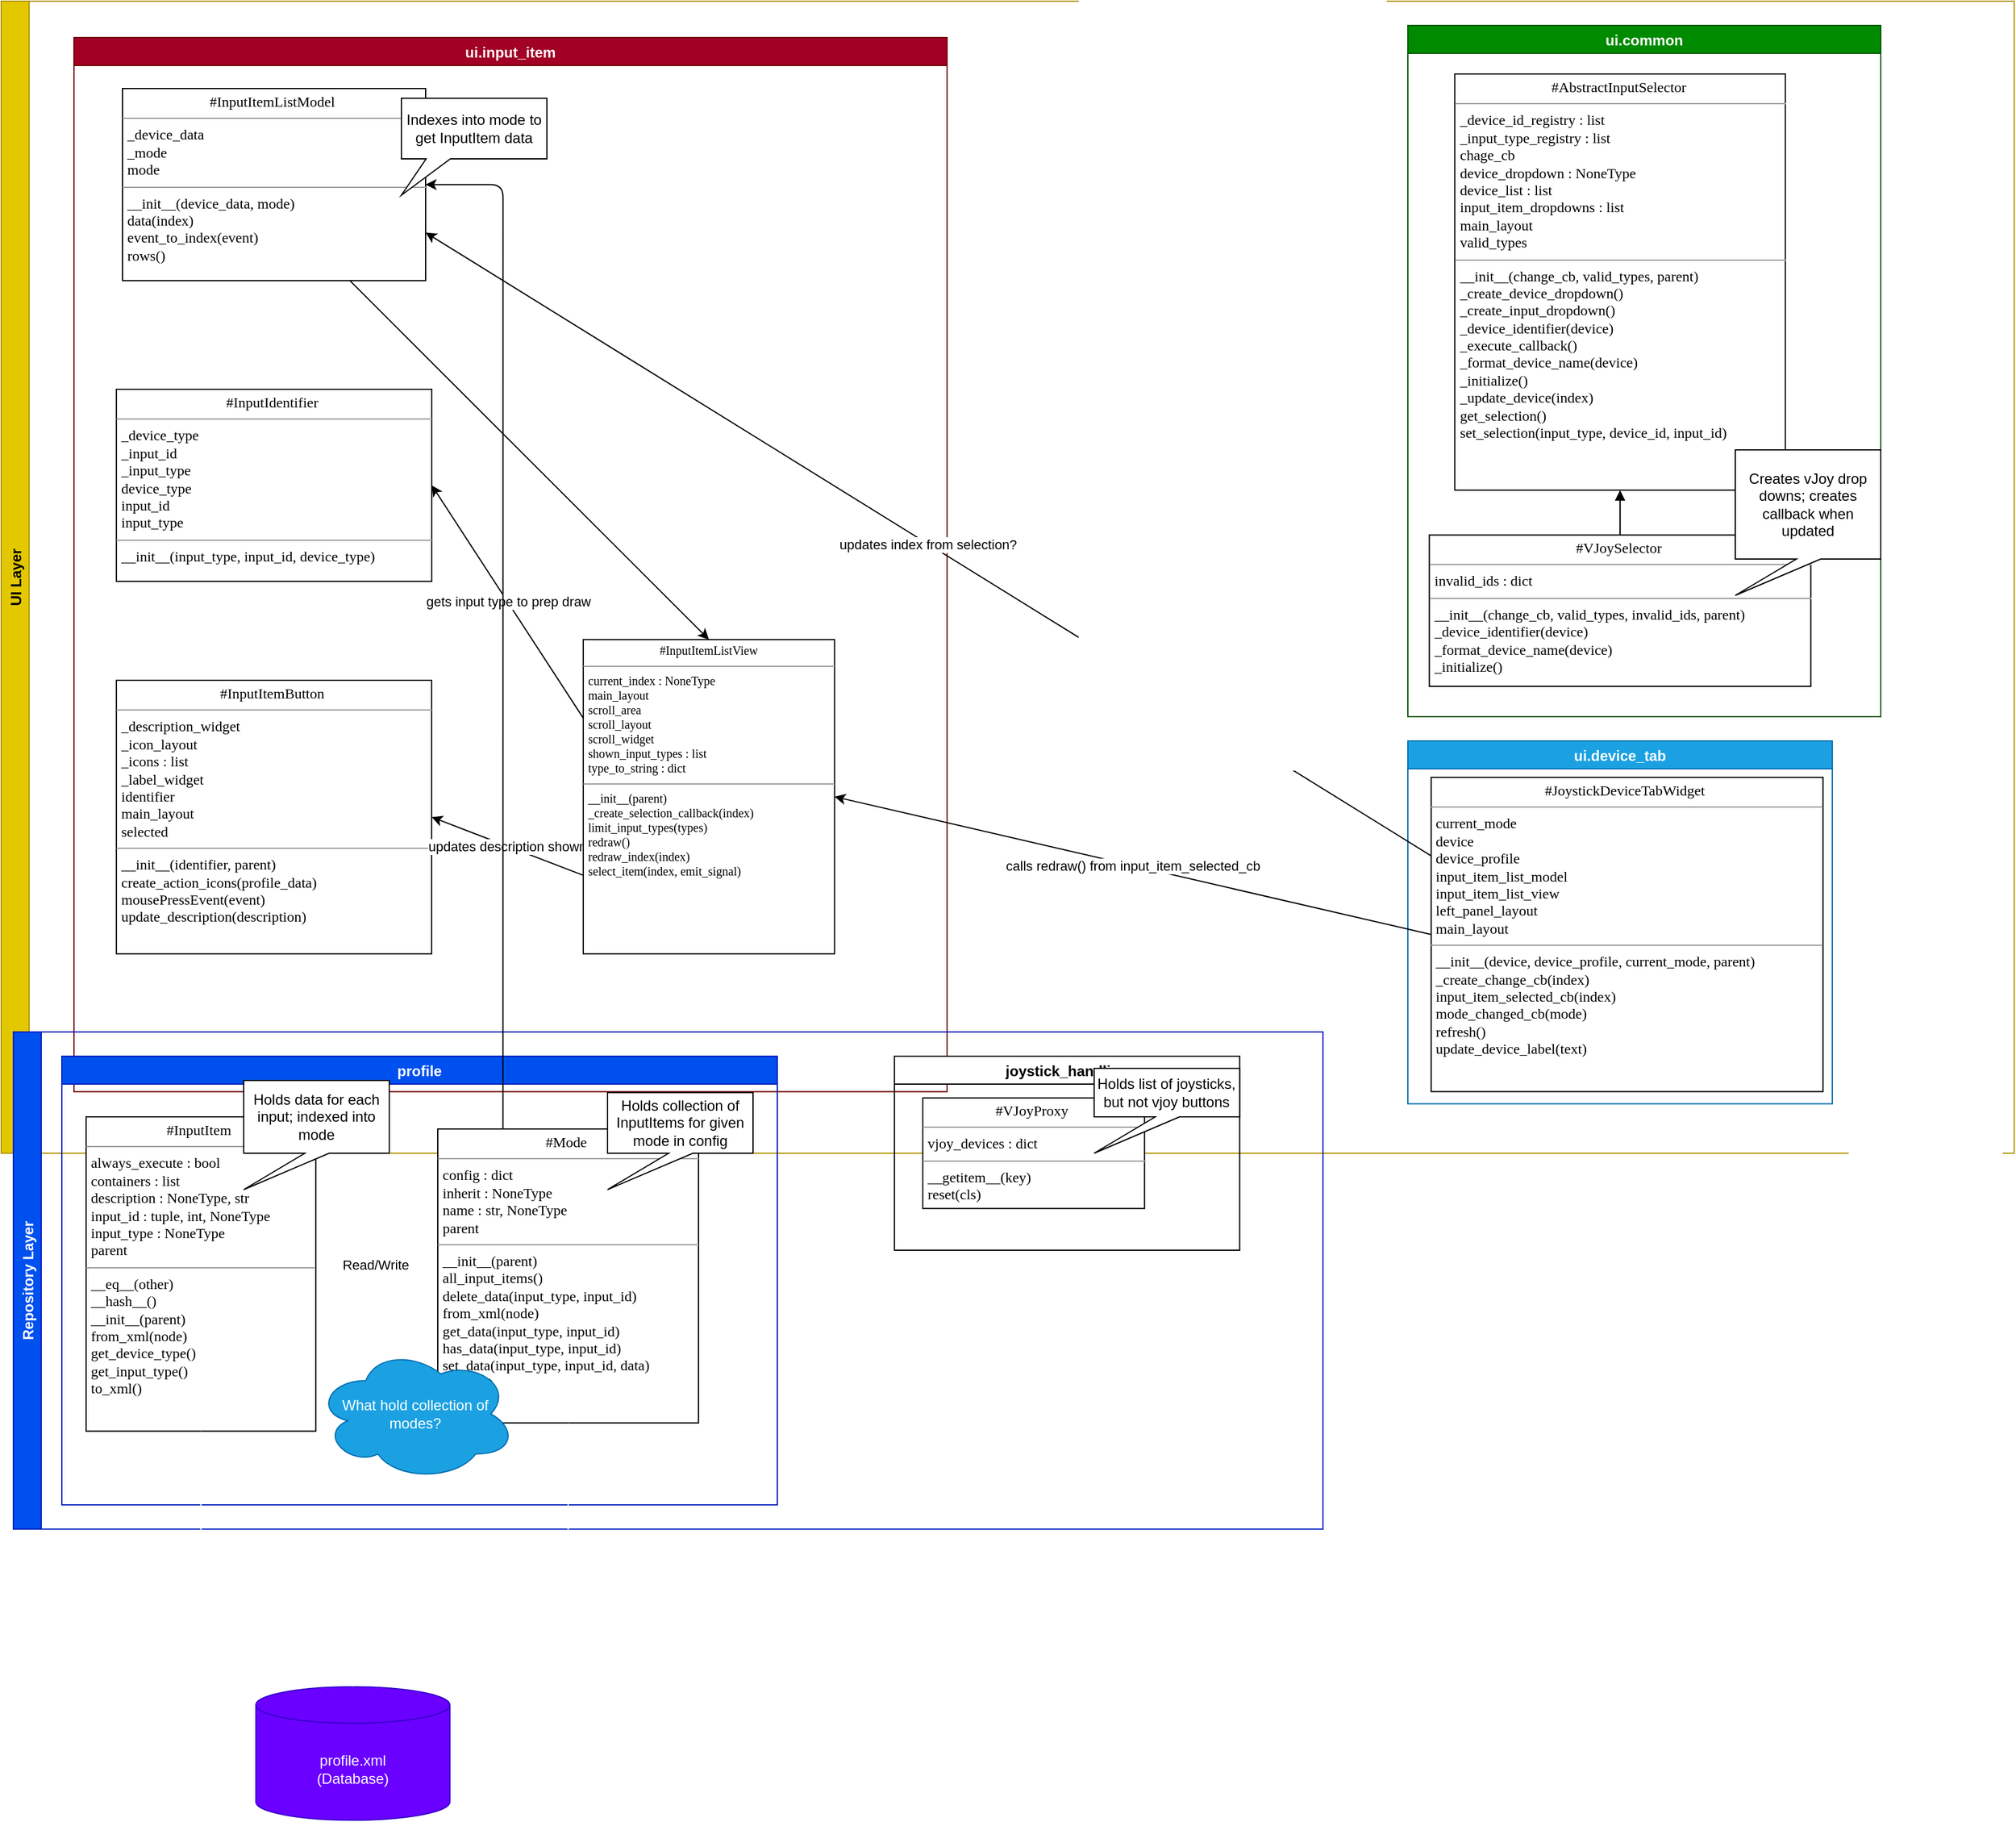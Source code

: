 <mxfile>
    <diagram id="9GVFc1K7b1Q8w-UmP7Uk" name="description_trace">
        <mxGraphModel dx="1666" dy="2174" grid="1" gridSize="10" guides="1" tooltips="1" connect="1" arrows="1" fold="1" page="1" pageScale="1" pageWidth="850" pageHeight="1100" math="0" shadow="0">
            <root>
                <mxCell id="0"/>
                <mxCell id="1" parent="0"/>
                <mxCell id="29" value="UI Layer" style="swimlane;horizontal=0;fillColor=#e3c800;fontColor=#000000;strokeColor=#B09500;" parent="1" vertex="1">
                    <mxGeometry x="-670" y="-840" width="1660" height="950" as="geometry"/>
                </mxCell>
                <mxCell id="23" value="ui.input_item" style="swimlane;fillColor=#a20025;fontColor=#ffffff;strokeColor=#6F0000;" parent="29" vertex="1">
                    <mxGeometry x="60" y="30" width="720" height="869.2" as="geometry"/>
                </mxCell>
                <mxCell id="R8TYOBVKNRF7gh2X96Ry-53" style="edgeStyle=none;html=1;exitX=0.75;exitY=1;exitDx=0;exitDy=0;entryX=0.5;entryY=0;entryDx=0;entryDy=0;" parent="23" source="24" target="R8TYOBVKNRF7gh2X96Ry-50" edge="1">
                    <mxGeometry relative="1" as="geometry"/>
                </mxCell>
                <mxCell id="24" value="&lt;p style=&quot;margin: 0px ; text-align: center ; margin-top: 4px ; font-family: &amp;#34;times new roman&amp;#34; , serif ; color: #000000&quot;&gt;#InputItemListModel&amp;nbsp;&lt;/p&gt;&lt;hr size=&quot;1&quot;&gt;&lt;p style=&quot;margin: 0px ; margin-left: 4px ; font-family: &amp;#34;times new roman&amp;#34; , serif ; color: #000000&quot;&gt;_device_data&lt;br&gt;_mode&lt;br&gt;mode&lt;/p&gt;&lt;hr size=&quot;1&quot;&gt;&lt;p style=&quot;margin: 0px ; margin-left: 4px ; font-family: &amp;#34;times new roman&amp;#34; , serif ; color: #000000&quot;&gt;__init__(device_data, mode)&lt;br&gt;data(index)&lt;br&gt;event_to_index(event)&lt;br&gt;rows()&lt;/p&gt;" style="verticalAlign=top;align=left;overflow=fill;html=1;rounded=0;shadow=0;comic=0;labelBackgroundColor=none;strokeColor=black;strokeWidth=1;fillColor=#ffffff;" parent="23" vertex="1">
                    <mxGeometry x="40" y="42" width="250" height="158.4" as="geometry"/>
                </mxCell>
                <mxCell id="7" value="&lt;p style=&quot;margin: 0px ; text-align: center ; margin-top: 4px ; font-family: &amp;#34;times new roman&amp;#34; , serif ; color: #000000&quot;&gt;#InputIdentifier&amp;nbsp;&lt;/p&gt;&lt;hr size=&quot;1&quot;&gt;&lt;p style=&quot;margin: 0px ; margin-left: 4px ; font-family: &amp;#34;times new roman&amp;#34; , serif ; color: #000000&quot;&gt;_device_type&lt;br&gt;_input_id&lt;br&gt;_input_type&lt;br&gt;device_type&lt;br&gt;input_id&lt;br&gt;input_type&lt;/p&gt;&lt;hr size=&quot;1&quot;&gt;&lt;p style=&quot;margin: 0px ; margin-left: 4px ; font-family: &amp;#34;times new roman&amp;#34; , serif ; color: #000000&quot;&gt;__init__(input_type, input_id, device_type)&lt;/p&gt;" style="verticalAlign=top;align=left;overflow=fill;html=1;rounded=0;shadow=0;comic=0;labelBackgroundColor=none;strokeColor=black;strokeWidth=1;fillColor=#ffffff;" parent="23" vertex="1">
                    <mxGeometry x="34.96" y="290" width="260.09" height="158.4" as="geometry"/>
                </mxCell>
                <mxCell id="6" value="&lt;p style=&quot;margin: 0px ; text-align: center ; margin-top: 4px ; font-family: &amp;#34;times new roman&amp;#34; , serif ; color: #000000&quot;&gt;#&lt;span&gt;InputItemButton&amp;nbsp;&lt;/span&gt;&lt;/p&gt;&lt;hr size=&quot;1&quot;&gt;&lt;p style=&quot;margin: 0px ; margin-left: 4px ; font-family: &amp;#34;times new roman&amp;#34; , serif ; color: #000000&quot;&gt;_description_widget&lt;br&gt;_icon_layout&lt;br&gt;_icons : list&lt;br&gt;_label_widget&lt;br&gt;identifier&lt;br&gt;main_layout&lt;br&gt;selected&lt;/p&gt;&lt;hr size=&quot;1&quot;&gt;&lt;p style=&quot;margin: 0px ; margin-left: 4px ; font-family: &amp;#34;times new roman&amp;#34; , serif ; color: #000000&quot;&gt;__init__(identifier, parent)&lt;br&gt;create_action_icons(profile_data)&lt;br&gt;mousePressEvent(event)&lt;br&gt;update_description(description)&lt;/p&gt;" style="verticalAlign=top;align=left;overflow=fill;html=1;rounded=0;shadow=0;comic=0;labelBackgroundColor=none;strokeColor=black;strokeWidth=1;fillColor=#ffffff;" parent="23" vertex="1">
                    <mxGeometry x="34.96" y="530" width="260" height="225.6" as="geometry"/>
                </mxCell>
                <mxCell id="47" value="Indexes into mode to get InputItem data" style="shape=callout;whiteSpace=wrap;html=1;perimeter=calloutPerimeter;position2=0;size=30;position=0.17;base=20;" parent="23" vertex="1">
                    <mxGeometry x="270" y="50" width="120" height="80" as="geometry"/>
                </mxCell>
                <mxCell id="R8TYOBVKNRF7gh2X96Ry-54" value="gets input type to prep draw" style="edgeStyle=none;html=1;exitX=0;exitY=0.25;exitDx=0;exitDy=0;entryX=1;entryY=0.5;entryDx=0;entryDy=0;" parent="23" source="R8TYOBVKNRF7gh2X96Ry-50" target="7" edge="1">
                    <mxGeometry relative="1" as="geometry"/>
                </mxCell>
                <mxCell id="R8TYOBVKNRF7gh2X96Ry-55" value="updates description shown" style="edgeStyle=none;html=1;exitX=0;exitY=0.75;exitDx=0;exitDy=0;entryX=1;entryY=0.5;entryDx=0;entryDy=0;" parent="23" source="R8TYOBVKNRF7gh2X96Ry-50" target="6" edge="1">
                    <mxGeometry relative="1" as="geometry"/>
                </mxCell>
                <mxCell id="R8TYOBVKNRF7gh2X96Ry-50" value="&lt;p style='margin:0px;text-align:center;margin-top:4px;;font-size:10.0px;font-family:Times New Roman,serif;color:#000000;'&gt;#InputItemListView&lt;/p&gt;&lt;hr size='1'/&gt;&lt;p style='margin:0px;text-align:start;margin-left:4px;;font-size:10.0px;font-family:Times New Roman,serif;color:#000000;'&gt;current_index : NoneType&lt;br/&gt;main_layout&lt;br/&gt;scroll_area&lt;br/&gt;scroll_layout&lt;br/&gt;scroll_widget&lt;br/&gt;shown_input_types : list&lt;br/&gt;type_to_string : dict&lt;/p&gt;&lt;hr size='1'/&gt;&lt;p style='margin:0px;text-align:start;margin-left:4px;;font-size:10.0px;font-family:Times New Roman,serif;color:#000000;'&gt;__init__(parent)&lt;br/&gt;_create_selection_callback(index)&lt;br/&gt;limit_input_types(types)&lt;br/&gt;redraw()&lt;br/&gt;redraw_index(index)&lt;br/&gt;select_item(index, emit_signal)&lt;/p&gt;" style="verticalAlign=top;align=left;overflow=fill;html=1;rounded=0;shadow=0;comic=0;labelBackgroundColor=none;strokeColor=black;strokeWidth=1;fillColor=#ffffff;" parent="23" vertex="1">
                    <mxGeometry x="420" y="496.4" width="207.23" height="259.2" as="geometry"/>
                </mxCell>
                <mxCell id="28" value="ui.common" style="swimlane;fillColor=#008a00;fontColor=#ffffff;strokeColor=#005700;" parent="29" vertex="1">
                    <mxGeometry x="1160" y="20.0" width="390" height="570" as="geometry">
                        <mxRectangle x="590" y="70" width="100" height="23" as="alternateBounds"/>
                    </mxGeometry>
                </mxCell>
                <mxCell id="10" value="&lt;p style=&quot;margin: 0px ; text-align: center ; margin-top: 4px ; font-family: &amp;#34;times new roman&amp;#34; , serif ; color: #000000&quot;&gt;#AbstractInputSelector&amp;nbsp;&lt;/p&gt;&lt;hr size=&quot;1&quot;&gt;&lt;p style=&quot;margin: 0px ; margin-left: 4px ; font-family: &amp;#34;times new roman&amp;#34; , serif ; color: #000000&quot;&gt;_device_id_registry : list&lt;br&gt;_input_type_registry : list&lt;br&gt;chage_cb&lt;br&gt;device_dropdown : NoneType&lt;br&gt;device_list : list&lt;br&gt;input_item_dropdowns : list&lt;br&gt;main_layout&lt;br&gt;valid_types&lt;/p&gt;&lt;hr size=&quot;1&quot;&gt;&lt;p style=&quot;margin: 0px ; margin-left: 4px ; font-family: &amp;#34;times new roman&amp;#34; , serif ; color: #000000&quot;&gt;__init__(change_cb, valid_types, parent)&lt;br&gt;_create_device_dropdown()&lt;br&gt;_create_input_dropdown()&lt;br&gt;_device_identifier(device)&lt;br&gt;_execute_callback()&lt;br&gt;_format_device_name(device)&lt;br&gt;_initialize()&lt;br&gt;_update_device(index)&lt;br&gt;get_selection()&lt;br&gt;set_selection(input_type, device_id, input_id)&lt;/p&gt;" style="verticalAlign=top;align=left;overflow=fill;html=1;rounded=0;shadow=0;comic=0;labelBackgroundColor=none;strokeColor=black;strokeWidth=1;fillColor=#ffffff;" parent="28" vertex="1">
                    <mxGeometry x="38.69" y="40" width="272.61" height="343.2" as="geometry"/>
                </mxCell>
                <mxCell id="11" value="&lt;p style=&quot;margin: 0px ; text-align: center ; margin-top: 4px ; font-family: &amp;#34;times new roman&amp;#34; , serif ; color: #000000&quot;&gt;#VJoySelector&amp;nbsp;&lt;/p&gt;&lt;hr size=&quot;1&quot;&gt;&lt;p style=&quot;margin: 0px ; margin-left: 4px ; font-family: &amp;#34;times new roman&amp;#34; , serif ; color: #000000&quot;&gt;invalid_ids : dict&lt;/p&gt;&lt;hr size=&quot;1&quot;&gt;&lt;p style=&quot;margin: 0px ; margin-left: 4px ; font-family: &amp;#34;times new roman&amp;#34; , serif ; color: #000000&quot;&gt;__init__(change_cb, valid_types, invalid_ids, parent)&lt;br&gt;_device_identifier(device)&lt;br&gt;_format_device_name(device)&lt;br&gt;_initialize()&lt;/p&gt;" style="verticalAlign=top;align=left;overflow=fill;html=1;rounded=0;shadow=0;comic=0;labelBackgroundColor=none;strokeColor=black;strokeWidth=1;fillColor=#ffffff;" parent="28" vertex="1">
                    <mxGeometry x="17.7" y="420.2" width="314.59" height="124.8" as="geometry"/>
                </mxCell>
                <mxCell id="9" style="rounded=1;html=1;exitX=0.5;exitY=0;entryX=0.5;entryY=1;jettySize=auto;curved=0;endArrow=block;dashed=0;endFill=1;" parent="28" source="11" target="10" edge="1">
                    <mxGeometry relative="1" as="geometry"/>
                </mxCell>
                <mxCell id="R8TYOBVKNRF7gh2X96Ry-56" value="Creates vJoy drop downs; creates callback when updated" style="shape=callout;whiteSpace=wrap;html=1;perimeter=calloutPerimeter;size=30;position=0.42;base=20;position2=0;" parent="28" vertex="1">
                    <mxGeometry x="270" y="350" width="120" height="120" as="geometry"/>
                </mxCell>
                <mxCell id="22" value="ui.device_tab" style="swimlane;fillColor=#1ba1e2;fontColor=#ffffff;strokeColor=#006EAF;" parent="29" vertex="1">
                    <mxGeometry x="1160" y="610" width="350" height="299.2" as="geometry"/>
                </mxCell>
                <mxCell id="8" value="&lt;p style=&quot;margin: 0px ; text-align: center ; margin-top: 4px ; font-family: &amp;#34;times new roman&amp;#34; , serif ; color: #000000&quot;&gt;#JoystickDeviceTabWidget&amp;nbsp;&lt;/p&gt;&lt;hr size=&quot;1&quot;&gt;&lt;p style=&quot;margin: 0px ; margin-left: 4px ; font-family: &amp;#34;times new roman&amp;#34; , serif ; color: #000000&quot;&gt;current_mode&lt;br&gt;device&lt;br&gt;device_profile&lt;br&gt;input_item_list_model&lt;br&gt;input_item_list_view&lt;br&gt;left_panel_layout&lt;br&gt;main_layout&lt;/p&gt;&lt;hr size=&quot;1&quot;&gt;&lt;p style=&quot;margin: 0px ; margin-left: 4px ; font-family: &amp;#34;times new roman&amp;#34; , serif ; color: #000000&quot;&gt;__init__(device, device_profile, current_mode, parent)&lt;br&gt;_create_change_cb(index)&lt;br&gt;input_item_selected_cb(index)&lt;br&gt;mode_changed_cb(mode)&lt;br&gt;refresh()&lt;br&gt;update_device_label(text)&lt;/p&gt;" style="verticalAlign=top;align=left;overflow=fill;html=1;rounded=0;shadow=0;comic=0;labelBackgroundColor=none;strokeColor=black;strokeWidth=1;fillColor=#ffffff;" parent="22" vertex="1">
                    <mxGeometry x="19.23" y="30" width="323.1" height="259.2" as="geometry"/>
                </mxCell>
                <mxCell id="R8TYOBVKNRF7gh2X96Ry-51" value="calls redraw() from input_item_selected_cb" style="html=1;exitX=0;exitY=0.5;exitDx=0;exitDy=0;entryX=1;entryY=0.5;entryDx=0;entryDy=0;" parent="29" source="8" target="R8TYOBVKNRF7gh2X96Ry-50" edge="1">
                    <mxGeometry relative="1" as="geometry"/>
                </mxCell>
                <mxCell id="R8TYOBVKNRF7gh2X96Ry-52" value="updates index from selection?" style="html=1;exitX=0;exitY=0.25;exitDx=0;exitDy=0;entryX=1;entryY=0.75;entryDx=0;entryDy=0;" parent="29" source="8" target="24" edge="1">
                    <mxGeometry relative="1" as="geometry"/>
                </mxCell>
                <mxCell id="30" value="Repository Layer" style="swimlane;horizontal=0;fillColor=#0050ef;fontColor=#ffffff;strokeColor=#001DBC;" parent="1" vertex="1">
                    <mxGeometry x="-660" y="10" width="1080" height="410" as="geometry"/>
                </mxCell>
                <mxCell id="27" value="profile" style="swimlane;fillColor=#0050ef;fontColor=#ffffff;strokeColor=#001DBC;" parent="30" vertex="1">
                    <mxGeometry x="40" y="20" width="590" height="370" as="geometry"/>
                </mxCell>
                <mxCell id="40" value="Read/Write&amp;nbsp;" style="edgeStyle=none;rounded=1;html=1;exitX=1;exitY=0.75;exitDx=0;exitDy=0;entryX=0.002;entryY=0.159;entryDx=0;entryDy=0;entryPerimeter=0;fillColor=#1ba1e2;strokeColor=#FFFFFF;" parent="27" source="3" target="2" edge="1">
                    <mxGeometry relative="1" as="geometry"/>
                </mxCell>
                <mxCell id="3" value="&lt;p style=&quot;margin: 0px ; text-align: center ; margin-top: 4px ; font-family: &amp;#34;times new roman&amp;#34; , serif ; color: #000000&quot;&gt;#InputItem&amp;nbsp;&lt;/p&gt;&lt;hr size=&quot;1&quot;&gt;&lt;p style=&quot;margin: 0px ; margin-left: 4px ; font-family: &amp;#34;times new roman&amp;#34; , serif ; color: #000000&quot;&gt;always_execute : bool&lt;br&gt;containers : list&lt;br&gt;description : NoneType, str&lt;br&gt;input_id : tuple, int, NoneType&lt;br&gt;input_type : NoneType&lt;br&gt;parent&lt;/p&gt;&lt;hr size=&quot;1&quot;&gt;&lt;p style=&quot;margin: 0px ; margin-left: 4px ; font-family: &amp;#34;times new roman&amp;#34; , serif ; color: #000000&quot;&gt;__eq__(other)&lt;br&gt;__hash__()&lt;br&gt;__init__(parent)&lt;br&gt;from_xml(node)&lt;br&gt;get_device_type()&lt;br&gt;get_input_type()&lt;br&gt;to_xml()&lt;/p&gt;" style="verticalAlign=top;align=left;overflow=fill;html=1;rounded=0;shadow=0;comic=0;labelBackgroundColor=none;strokeColor=black;strokeWidth=1;fillColor=#ffffff;" parent="27" vertex="1">
                    <mxGeometry x="20.0" y="50.0" width="189.42" height="259.2" as="geometry"/>
                </mxCell>
                <mxCell id="2" value="&lt;p style=&quot;margin: 0px ; text-align: center ; margin-top: 4px ; font-family: &amp;#34;times new roman&amp;#34; , serif ; color: #000000&quot;&gt;#Mode&amp;nbsp;&lt;/p&gt;&lt;hr size=&quot;1&quot;&gt;&lt;p style=&quot;margin: 0px ; margin-left: 4px ; font-family: &amp;#34;times new roman&amp;#34; , serif ; color: #000000&quot;&gt;config : dict&lt;br&gt;inherit : NoneType&lt;br&gt;name : str, NoneType&lt;br&gt;parent&lt;/p&gt;&lt;hr size=&quot;1&quot;&gt;&lt;p style=&quot;margin: 0px ; margin-left: 4px ; font-family: &amp;#34;times new roman&amp;#34; , serif ; color: #000000&quot;&gt;__init__(parent)&lt;br&gt;all_input_items()&lt;br&gt;delete_data(input_type, input_id)&lt;br&gt;from_xml(node)&lt;br&gt;get_data(input_type, input_id)&lt;br&gt;has_data(input_type, input_id)&lt;br&gt;set_data(input_type, input_id, data)&lt;br&gt;to_xml()&lt;/p&gt;" style="verticalAlign=top;align=left;overflow=fill;html=1;rounded=0;shadow=0;comic=0;labelBackgroundColor=none;strokeColor=black;strokeWidth=1;fillColor=#ffffff;" parent="27" vertex="1">
                    <mxGeometry x="310" y="60" width="215.06" height="242.4" as="geometry"/>
                </mxCell>
                <mxCell id="33" value="Holds collection of InputItems for given mode in config" style="shape=callout;whiteSpace=wrap;html=1;perimeter=calloutPerimeter;size=30;position=0.42;base=20;position2=0;" parent="27" vertex="1">
                    <mxGeometry x="450" y="30" width="120" height="80" as="geometry"/>
                </mxCell>
                <mxCell id="34" value="Holds data for each input; indexed into mode" style="shape=callout;whiteSpace=wrap;html=1;perimeter=calloutPerimeter;size=30;position=0.42;base=20;position2=0;" parent="27" vertex="1">
                    <mxGeometry x="150" y="20" width="120" height="90" as="geometry"/>
                </mxCell>
                <mxCell id="36" value="What hold collection of modes?" style="ellipse;shape=cloud;whiteSpace=wrap;html=1;fillColor=#1ba1e2;fontColor=#ffffff;strokeColor=#006EAF;" parent="27" vertex="1">
                    <mxGeometry x="209.42" y="240" width="165" height="110" as="geometry"/>
                </mxCell>
                <mxCell id="21" value="joystick_handling" style="swimlane;" parent="30" vertex="1">
                    <mxGeometry x="726.62" y="20" width="284.68" height="160" as="geometry"/>
                </mxCell>
                <mxCell id="4" value="&lt;p style=&quot;margin: 0px ; text-align: center ; margin-top: 4px ; font-family: &amp;#34;times new roman&amp;#34; , serif ; color: #000000&quot;&gt;#VJoyProxy&amp;nbsp;&lt;/p&gt;&lt;hr size=&quot;1&quot;&gt;&lt;p style=&quot;margin: 0px ; margin-left: 4px ; font-family: &amp;#34;times new roman&amp;#34; , serif ; color: #000000&quot;&gt;vjoy_devices : dict&lt;/p&gt;&lt;hr size=&quot;1&quot;&gt;&lt;p style=&quot;margin: 0px ; margin-left: 4px ; font-family: &amp;#34;times new roman&amp;#34; , serif ; color: #000000&quot;&gt;__getitem__(key)&lt;br&gt;reset(cls)&lt;/p&gt;" style="verticalAlign=top;align=left;overflow=fill;html=1;rounded=0;shadow=0;comic=0;labelBackgroundColor=none;strokeColor=black;strokeWidth=1;fillColor=#ffffff;" parent="21" vertex="1">
                    <mxGeometry x="23.38" y="34.4" width="182.83" height="91.2" as="geometry"/>
                </mxCell>
                <mxCell id="31" value="Holds list of joysticks, but not vjoy buttons" style="shape=callout;whiteSpace=wrap;html=1;perimeter=calloutPerimeter;size=30;position=0.42;base=20;position2=0;" parent="21" vertex="1">
                    <mxGeometry x="164.68" y="10" width="120" height="70" as="geometry"/>
                </mxCell>
                <mxCell id="41" value="profile.xml&lt;br&gt;(Database)" style="shape=cylinder3;whiteSpace=wrap;html=1;boundedLbl=1;backgroundOutline=1;size=15;fillColor=#6a00ff;fontColor=#ffffff;strokeColor=#3700CC;" parent="1" vertex="1">
                    <mxGeometry x="-460" y="550" width="160" height="110" as="geometry"/>
                </mxCell>
                <mxCell id="44" style="edgeStyle=orthogonalEdgeStyle;rounded=1;html=1;exitX=0.5;exitY=1;exitDx=0;exitDy=0;entryX=0.5;entryY=0;entryDx=0;entryDy=0;entryPerimeter=0;strokeColor=#FFFFFF;startArrow=classic;startFill=1;" parent="1" source="3" target="41" edge="1">
                    <mxGeometry relative="1" as="geometry">
                        <Array as="points">
                            <mxPoint x="-505" y="460"/>
                            <mxPoint x="-380" y="460"/>
                        </Array>
                    </mxGeometry>
                </mxCell>
                <mxCell id="45" style="edgeStyle=orthogonalEdgeStyle;rounded=1;html=1;exitX=0.5;exitY=1;exitDx=0;exitDy=0;entryX=0.5;entryY=0;entryDx=0;entryDy=0;entryPerimeter=0;strokeColor=#FFFFFF;startArrow=classic;startFill=1;" parent="1" source="2" target="41" edge="1">
                    <mxGeometry relative="1" as="geometry">
                        <Array as="points">
                            <mxPoint x="-202" y="460"/>
                            <mxPoint x="-380" y="460"/>
                        </Array>
                    </mxGeometry>
                </mxCell>
                <mxCell id="46" style="edgeStyle=orthogonalEdgeStyle;html=1;exitX=0.25;exitY=0;exitDx=0;exitDy=0;entryX=1;entryY=0.5;entryDx=0;entryDy=0;" parent="1" source="2" target="24" edge="1">
                    <mxGeometry relative="1" as="geometry"/>
                </mxCell>
            </root>
        </mxGraphModel>
    </diagram>
    <diagram id="mr_mdXBg1DZPY689ZHL0" name="profile">
        <mxGraphModel dx="4947" dy="1116" grid="1" gridSize="10" guides="1" tooltips="1" connect="1" arrows="1" fold="1" page="1" pageScale="1" pageWidth="850" pageHeight="1100" math="0" shadow="0">
            <root>
                <mxCell id="L2Rh11Mj4o6XcxZUxk_e-0"/>
                <mxCell id="L2Rh11Mj4o6XcxZUxk_e-1" parent="L2Rh11Mj4o6XcxZUxk_e-0"/>
                <mxCell id="ZCFY-8POKFsX8ndDaHs9-0" value="profile" style="swimlane;fillColor=#0050ef;fontColor=#ffffff;strokeColor=#001DBC;" vertex="1" parent="L2Rh11Mj4o6XcxZUxk_e-1">
                    <mxGeometry x="-2710" y="690" width="2900" height="1010" as="geometry"/>
                </mxCell>
                <mxCell id="ZCFY-8POKFsX8ndDaHs9-1" value="&lt;p style='margin:0px;text-align:center;margin-top:4px;;font-size:10.0px;font-family:Times New Roman,serif;color:#000000;'&gt;#Device&lt;/p&gt;&lt;hr size='1'/&gt;&lt;p style='margin:0px;text-align:start;margin-left:4px;;font-size:10.0px;font-family:Times New Roman,serif;color:#000000;'&gt;device_guid : NoneType&lt;br/&gt;label : str, NoneType&lt;br/&gt;modes : dict&lt;br/&gt;name : NoneType&lt;br/&gt;parent&lt;br/&gt;type : NoneType&lt;/p&gt;&lt;hr size='1'/&gt;&lt;p style='margin:0px;text-align:start;margin-left:4px;;font-size:10.0px;font-family:Times New Roman,serif;color:#000000;'&gt;__init__(parent)&lt;br/&gt;ensure_mode_exists(mode_name, device)&lt;br/&gt;from_xml(node)&lt;br/&gt;to_xml()&lt;/p&gt;" style="verticalAlign=top;align=left;overflow=fill;html=1;rounded=0;shadow=0;comic=0;labelBackgroundColor=none;strokeColor=black;strokeWidth=1;fillColor=#ffffff;" vertex="1" parent="ZCFY-8POKFsX8ndDaHs9-0">
                    <mxGeometry x="71.66" y="507" width="250.81" height="208.8" as="geometry"/>
                </mxCell>
                <mxCell id="ZCFY-8POKFsX8ndDaHs9-2" value="&lt;p style='margin:0px;text-align:center;margin-top:4px;;font-size:10.0px;font-family:Times New Roman,serif;color:#000000;'&gt;#GUIDConverter&lt;/p&gt;&lt;hr size='1'/&gt;&lt;p style='margin:0px;text-align:start;margin-left:4px;;font-size:10.0px;font-family:Times New Roman,serif;color:#000000;'&gt;dev_info : dict&lt;br/&gt;hwid_to_guid : dict&lt;br/&gt;vjoy_to_guid : dict&lt;/p&gt;&lt;hr size='1'/&gt;&lt;p style='margin:0px;text-align:start;margin-left:4px;;font-size:10.0px;font-family:Times New Roman,serif;color:#000000;'&gt;__init__()&lt;br/&gt;axis_lookup(device_guid, linear_id)&lt;br/&gt;lookup(hardware_id, name)&lt;br/&gt;vjoy_lookup(vjoy_id)&lt;/p&gt;" style="verticalAlign=top;align=left;overflow=fill;html=1;rounded=0;shadow=0;comic=0;labelBackgroundColor=none;strokeColor=black;strokeWidth=1;fillColor=#ffffff;" vertex="1" parent="ZCFY-8POKFsX8ndDaHs9-0">
                    <mxGeometry x="340.59" y="532.2" width="218.95" height="158.4" as="geometry"/>
                </mxCell>
                <mxCell id="ZCFY-8POKFsX8ndDaHs9-3" value="&lt;p style='margin:0px;text-align:center;margin-top:4px;;font-size:10.0px;font-family:Times New Roman,serif;color:#000000;'&gt;#InputItem&lt;/p&gt;&lt;hr size='1'/&gt;&lt;p style='margin:0px;text-align:start;margin-left:4px;;font-size:10.0px;font-family:Times New Roman,serif;color:#000000;'&gt;always_execute : bool&lt;br/&gt;containers : list&lt;br/&gt;description : str, NoneType&lt;br/&gt;input_id : NoneType, tuple, int&lt;br/&gt;input_type : NoneType&lt;br/&gt;parent&lt;/p&gt;&lt;hr size='1'/&gt;&lt;p style='margin:0px;text-align:start;margin-left:4px;;font-size:10.0px;font-family:Times New Roman,serif;color:#000000;'&gt;__eq__(other)&lt;br/&gt;__hash__()&lt;br/&gt;__init__(parent)&lt;br/&gt;from_xml(node)&lt;br/&gt;get_device_type()&lt;br/&gt;get_input_type()&lt;br/&gt;to_xml()&lt;/p&gt;" style="verticalAlign=top;align=left;overflow=fill;html=1;rounded=0;shadow=0;comic=0;labelBackgroundColor=none;strokeColor=black;strokeWidth=1;fillColor=#ffffff;" vertex="1" parent="ZCFY-8POKFsX8ndDaHs9-0">
                    <mxGeometry x="577.35" y="481.8" width="189.42" height="259.2" as="geometry"/>
                </mxCell>
                <mxCell id="ZCFY-8POKFsX8ndDaHs9-4" value="&lt;p style='margin:0px;text-align:center;margin-top:4px;;font-size:10.0px;font-family:Times New Roman,serif;color:#000000;'&gt;#Mode&lt;/p&gt;&lt;hr size='1'/&gt;&lt;p style='margin:0px;text-align:start;margin-left:4px;;font-size:10.0px;font-family:Times New Roman,serif;color:#000000;'&gt;config : dict&lt;br/&gt;inherit : NoneType&lt;br/&gt;name : str, NoneType&lt;br/&gt;parent&lt;/p&gt;&lt;hr size='1'/&gt;&lt;p style='margin:0px;text-align:start;margin-left:4px;;font-size:10.0px;font-family:Times New Roman,serif;color:#000000;'&gt;__init__(parent)&lt;br/&gt;all_input_items()&lt;br/&gt;delete_data(input_type, input_id)&lt;br/&gt;from_xml(node)&lt;br/&gt;get_data(input_type, input_id)&lt;br/&gt;has_data(input_type, input_id)&lt;br/&gt;set_data(input_type, input_id, data)&lt;br/&gt;to_xml()&lt;/p&gt;" style="verticalAlign=top;align=left;overflow=fill;html=1;rounded=0;shadow=0;comic=0;labelBackgroundColor=none;strokeColor=black;strokeWidth=1;fillColor=#ffffff;" vertex="1" parent="ZCFY-8POKFsX8ndDaHs9-0">
                    <mxGeometry x="784.53" y="490.2" width="215.07" height="242.4" as="geometry"/>
                </mxCell>
                <mxCell id="ZCFY-8POKFsX8ndDaHs9-5" value="&lt;p style='margin:0px;text-align:center;margin-top:4px;;font-size:10.0px;font-family:Times New Roman,serif;color:#000000;'&gt;#Plugin&lt;/p&gt;&lt;hr size='1'/&gt;&lt;p style='margin:0px;text-align:start;margin-left:4px;;font-size:10.0px;font-family:Times New Roman,serif;color:#000000;'&gt;file_name : str, NoneType&lt;br/&gt;instances : list&lt;br/&gt;parent&lt;/p&gt;&lt;hr size='1'/&gt;&lt;p style='margin:0px;text-align:start;margin-left:4px;;font-size:10.0px;font-family:Times New Roman,serif;color:#000000;'&gt;__init__(parent)&lt;br/&gt;from_xml(node)&lt;br/&gt;to_xml()&lt;/p&gt;" style="verticalAlign=top;align=left;overflow=fill;html=1;rounded=0;shadow=0;comic=0;labelBackgroundColor=none;strokeColor=black;strokeWidth=1;fillColor=#ffffff;" vertex="1" parent="ZCFY-8POKFsX8ndDaHs9-0">
                    <mxGeometry x="1017.59" y="540.6" width="162.95" height="141.6" as="geometry"/>
                </mxCell>
                <mxCell id="ZCFY-8POKFsX8ndDaHs9-6" value="&lt;p style='margin:0px;text-align:center;margin-top:4px;;font-size:10.0px;font-family:Times New Roman,serif;color:#000000;'&gt;#PluginInstance&lt;/p&gt;&lt;hr size='1'/&gt;&lt;p style='margin:0px;text-align:start;margin-left:4px;;font-size:10.0px;font-family:Times New Roman,serif;color:#000000;'&gt;name : NoneType, str&lt;br/&gt;parent&lt;br/&gt;variables : dict&lt;/p&gt;&lt;hr size='1'/&gt;&lt;p style='margin:0px;text-align:start;margin-left:4px;;font-size:10.0px;font-family:Times New Roman,serif;color:#000000;'&gt;__init__(parent)&lt;br/&gt;from_xml(node)&lt;br/&gt;get_variable(name)&lt;br/&gt;has_variable(name)&lt;br/&gt;is_configured()&lt;br/&gt;set_variable(name, variable)&lt;br/&gt;to_xml()&lt;/p&gt;" style="verticalAlign=top;align=left;overflow=fill;html=1;rounded=0;shadow=0;comic=0;labelBackgroundColor=none;strokeColor=black;strokeWidth=1;fillColor=#ffffff;" vertex="1" parent="ZCFY-8POKFsX8ndDaHs9-0">
                    <mxGeometry x="1198.38" y="507" width="175.36" height="208.8" as="geometry"/>
                </mxCell>
                <mxCell id="ZCFY-8POKFsX8ndDaHs9-7" value="&lt;p style='margin:0px;text-align:center;margin-top:4px;;font-size:10.0px;font-family:Times New Roman,serif;color:#000000;'&gt;#PluginVariable&lt;/p&gt;&lt;hr size='1'/&gt;&lt;p style='margin:0px;text-align:start;margin-left:4px;;font-size:10.0px;font-family:Times New Roman,serif;color:#000000;'&gt;is_optional : bool&lt;br/&gt;name : str, NoneType&lt;br/&gt;parent&lt;br/&gt;type : NoneType&lt;br/&gt;value : str, int, NoneType, float, bool, dict&lt;/p&gt;&lt;hr size='1'/&gt;&lt;p style='margin:0px;text-align:start;margin-left:4px;;font-size:10.0px;font-family:Times New Roman,serif;color:#000000;'&gt;__init__(parent)&lt;br/&gt;from_xml(node)&lt;br/&gt;to_xml()&lt;/p&gt;" style="verticalAlign=top;align=left;overflow=fill;html=1;rounded=0;shadow=0;comic=0;labelBackgroundColor=none;strokeColor=black;strokeWidth=1;fillColor=#ffffff;" vertex="1" parent="ZCFY-8POKFsX8ndDaHs9-0">
                    <mxGeometry x="1391.26" y="523.8" width="251.61" height="175.2" as="geometry"/>
                </mxCell>
                <mxCell id="ZCFY-8POKFsX8ndDaHs9-8" value="&lt;p style='margin:0px;text-align:center;margin-top:4px;;font-size:10.0px;font-family:Times New Roman,serif;color:#000000;'&gt;#Profile&lt;/p&gt;&lt;hr size='1'/&gt;&lt;p style='margin:0px;text-align:start;margin-left:4px;;font-size:10.0px;font-family:Times New Roman,serif;color:#000000;'&gt;devices : dict&lt;br/&gt;merge_axes : list&lt;br/&gt;parent : NoneType&lt;br/&gt;plugins : list&lt;br/&gt;settings&lt;br/&gt;vjoy_devices : dict&lt;/p&gt;&lt;hr size='1'/&gt;&lt;p style='margin:0px;text-align:start;margin-left:4px;;font-size:10.0px;font-family:Times New Roman,serif;color:#000000;'&gt;__init__()&lt;br/&gt;_parse_merge_axis(node)&lt;br/&gt;build_inheritance_tree()&lt;br/&gt;empty()&lt;br/&gt;from_xml(fname)&lt;br/&gt;get_device_modes(device_guid, device_type, device_name)&lt;br/&gt;get_root_modes()&lt;br/&gt;initialize_joystick_device(device, modes)&lt;br/&gt;list_unused_vjoy_inputs()&lt;br/&gt;to_xml(fname)&lt;/p&gt;" style="verticalAlign=top;align=left;overflow=fill;html=1;rounded=0;shadow=0;comic=0;labelBackgroundColor=none;strokeColor=black;strokeWidth=1;fillColor=#ffffff;" vertex="1" parent="ZCFY-8POKFsX8ndDaHs9-0">
                    <mxGeometry x="1613.36" y="110" width="353.41" height="309.6" as="geometry"/>
                </mxCell>
                <mxCell id="ZCFY-8POKFsX8ndDaHs9-9" value="&lt;p style='margin:0px;text-align:center;margin-top:4px;;font-size:10.0px;font-family:Times New Roman,serif;color:#000000;'&gt;#ProfileConverter&lt;/p&gt;&lt;hr size='1'/&gt;&lt;p style='margin:0px;text-align:start;margin-left:4px;;font-size:10.0px;font-family:Times New Roman,serif;color:#000000;'&gt;current_version : int&lt;/p&gt;&lt;hr size='1'/&gt;&lt;p style='margin:0px;text-align:start;margin-left:4px;;font-size:10.0px;font-family:Times New Roman,serif;color:#000000;'&gt;__init__()&lt;br/&gt;_convert_from_v1(root, fname)&lt;br/&gt;_convert_from_v2(root, fname)&lt;br/&gt;_convert_from_v3(root, fname)&lt;br/&gt;_convert_from_v4(root, fname)&lt;br/&gt;_convert_from_v5(root, fname)&lt;br/&gt;_convert_from_v6(root, fname)&lt;br/&gt;_convert_from_v7(root, fname)&lt;br/&gt;_convert_from_v8(root, fname)&lt;br/&gt;_determine_version(root)&lt;br/&gt;_p3_extract_map_to_keyboard(input_item)&lt;br/&gt;convert_profile(fname)&lt;br/&gt;is_current(fname)&lt;/p&gt;" style="verticalAlign=top;align=left;overflow=fill;html=1;rounded=0;shadow=0;comic=0;labelBackgroundColor=none;strokeColor=black;strokeWidth=1;fillColor=#ffffff;" vertex="1" parent="ZCFY-8POKFsX8ndDaHs9-0">
                    <mxGeometry x="1936.99" y="473.4" width="260.15" height="276" as="geometry"/>
                </mxCell>
                <mxCell id="ZCFY-8POKFsX8ndDaHs9-10" value="&lt;p style='margin:0px;text-align:center;margin-top:4px;;font-size:10.0px;font-family:Times New Roman,serif;color:#000000;'&gt;#ProfileData&lt;/p&gt;&lt;hr size='1'/&gt;&lt;p style='margin:0px;text-align:start;margin-left:4px;;font-size:10.0px;font-family:Times New Roman,serif;color:#000000;'&gt;code : NoneType&lt;br/&gt;parent&lt;/p&gt;&lt;hr size='1'/&gt;&lt;p style='margin:0px;text-align:start;margin-left:4px;;font-size:10.0px;font-family:Times New Roman,serif;color:#000000;'&gt;__init__(parent)&lt;br/&gt;_generate_xml()&lt;br/&gt;_is_valid()&lt;br/&gt;_parse_xml(node)&lt;br/&gt;_sanitize()&lt;br/&gt;from_xml(node)&lt;br/&gt;get_device_type()&lt;br/&gt;get_input_type()&lt;br/&gt;get_mode()&lt;br/&gt;get_settings()&lt;br/&gt;is_valid()&lt;br/&gt;to_xml()&lt;/p&gt;" style="verticalAlign=top;align=left;overflow=fill;html=1;rounded=0;shadow=0;comic=0;labelBackgroundColor=none;strokeColor=black;strokeWidth=1;fillColor=#ffffff;" vertex="1" parent="ZCFY-8POKFsX8ndDaHs9-0">
                    <mxGeometry x="2215.39" y="473.4" width="121.35" height="276" as="geometry"/>
                </mxCell>
                <mxCell id="ZCFY-8POKFsX8ndDaHs9-11" value="&lt;p style=&quot;margin: 0px ; text-align: center ; margin-top: 4px ; font-family: &amp;#34;times new roman&amp;#34; , serif ; color: #000000&quot;&gt;#ProfileModifier&amp;nbsp;&lt;/p&gt;&lt;hr size=&quot;1&quot;&gt;&lt;p style=&quot;margin: 0px ; margin-left: 4px ; font-family: &amp;#34;times new roman&amp;#34; , serif ; color: #000000&quot;&gt;profile&lt;/p&gt;&lt;hr size=&quot;1&quot;&gt;&lt;p style=&quot;margin: 0px ; margin-left: 4px ; font-family: &amp;#34;times new roman&amp;#34; , serif ; color: #000000&quot;&gt;__init__(profile)&lt;br&gt;_get_device(device_guid)&lt;br&gt;all_conditions()&lt;br&gt;change_conditions(source_guid, target_guid)&lt;br&gt;change_device_actions(source_guid, target_guid)&lt;br&gt;change_device_guid(source_guid, target_guid)&lt;br&gt;change_merge_axis(source_guid, target_guid)&lt;br&gt;condition_count(device_guid)&lt;br&gt;container_count(device_guid)&lt;br&gt;device_information_list()&lt;br&gt;device_names()&lt;br&gt;merge_axis_count(device_guid)&lt;/p&gt;" style="verticalAlign=top;align=left;overflow=fill;html=1;rounded=0;shadow=0;comic=0;labelBackgroundColor=none;strokeColor=black;strokeWidth=1;fillColor=#ffffff;" vertex="1" parent="ZCFY-8POKFsX8ndDaHs9-0">
                    <mxGeometry x="2354.89" y="481.8" width="294.34" height="259.2" as="geometry"/>
                </mxCell>
                <mxCell id="ZCFY-8POKFsX8ndDaHs9-12" value="&lt;p style='margin:0px;text-align:center;margin-top:4px;;font-size:10.0px;font-family:Times New Roman,serif;color:#000000;'&gt;#Settings&lt;/p&gt;&lt;hr size='1'/&gt;&lt;p style='margin:0px;text-align:start;margin-left:4px;;font-size:10.0px;font-family:Times New Roman,serif;color:#000000;'&gt;default_delay : float&lt;br/&gt;parent&lt;br/&gt;startup_mode : NoneType&lt;br/&gt;vjoy_as_input : dict&lt;br/&gt;vjoy_initial_values : dict&lt;/p&gt;&lt;hr size='1'/&gt;&lt;p style='margin:0px;text-align:start;margin-left:4px;;font-size:10.0px;font-family:Times New Roman,serif;color:#000000;'&gt;__init__(parent)&lt;br/&gt;from_xml(node)&lt;br/&gt;get_initial_vjoy_axis_value(vid, aid)&lt;br/&gt;set_initial_vjoy_axis_value(vid, aid, value)&lt;br/&gt;to_xml()&lt;/p&gt;" style="verticalAlign=top;align=left;overflow=fill;html=1;rounded=0;shadow=0;comic=0;labelBackgroundColor=none;strokeColor=black;strokeWidth=1;fillColor=#ffffff;" vertex="1" parent="ZCFY-8POKFsX8ndDaHs9-0">
                    <mxGeometry x="1660.76" y="507" width="258.61" height="208.8" as="geometry"/>
                </mxCell>
                <mxCell id="ZCFY-8POKFsX8ndDaHs9-13" style="rounded=1;html=1;exitX=0.5;exitY=0;entryX=0.5;entryY=1;jettySize=auto;curved=0;endArrow=block;dashed=0;endFill=1;" edge="1" parent="ZCFY-8POKFsX8ndDaHs9-0" source="ZCFY-8POKFsX8ndDaHs9-12" target="ZCFY-8POKFsX8ndDaHs9-8">
                    <mxGeometry relative="1" as="geometry"/>
                </mxCell>
            </root>
        </mxGraphModel>
    </diagram>
    <diagram id="lyoVddkC2p1wPbmTuMc7" name="ui.common">
        <mxGraphModel dx="465" dy="-563" grid="1" gridSize="10" guides="1" tooltips="1" connect="1" arrows="1" fold="1" page="1" pageScale="1" pageWidth="850" pageHeight="1100" math="0" shadow="0">
            <root>
                <mxCell id="PRCU04RuPEPjNlCsUaEb-0"/>
                <mxCell id="PRCU04RuPEPjNlCsUaEb-1" parent="PRCU04RuPEPjNlCsUaEb-0"/>
                <mxCell id="PRCU04RuPEPjNlCsUaEb-2" value="ui.common" style="swimlane;fillColor=#008a00;fontColor=#ffffff;strokeColor=#005700;" vertex="1" parent="PRCU04RuPEPjNlCsUaEb-1">
                    <mxGeometry x="970" y="1210" width="3530" height="2670" as="geometry"/>
                </mxCell>
                <mxCell id="PRCU04RuPEPjNlCsUaEb-3" value="&lt;p style='margin:0px;text-align:center;margin-top:4px;;font-size:10.0px;font-family:Times New Roman,serif;color:#000000;'&gt;_thread.RLock&lt;/p&gt;&lt;hr size='1'/&gt;&lt;p style='margin:0px;text-align:start;margin-left:4px;;font-size:10.0px;font-family:Times New Roman,serif;color:#000000;'&gt;__delattr__()&lt;br/&gt;__dir__()&lt;br/&gt;__enter__()&lt;br/&gt;__eq__()&lt;br/&gt;__exit__()&lt;br/&gt;__format__()&lt;br/&gt;__ge__()&lt;br/&gt;__getattribute__()&lt;br/&gt;__gt__()&lt;br/&gt;__hash__()&lt;br/&gt;__init__()&lt;br/&gt;__le__()&lt;br/&gt;__lt__()&lt;br/&gt;__ne__()&lt;br/&gt;__reduce__()&lt;br/&gt;__reduce_ex__()&lt;br/&gt;__repr__()&lt;br/&gt;__setattr__()&lt;br/&gt;__sizeof__()&lt;br/&gt;__str__()&lt;br/&gt;_acquire_restore()&lt;br/&gt;_is_owned()&lt;br/&gt;_release_save()&lt;br/&gt;acquire()&lt;br/&gt;release()&lt;/p&gt;" style="verticalAlign=top;align=left;overflow=fill;html=1;rounded=0;shadow=0;comic=0;labelBackgroundColor=none;strokeColor=black;strokeWidth=1;fillColor=#ffffff;" vertex="1" parent="PRCU04RuPEPjNlCsUaEb-2">
                    <mxGeometry x="193.81" y="1972.8" width="118.61" height="476.8" as="geometry"/>
                </mxCell>
                <mxCell id="PRCU04RuPEPjNlCsUaEb-4" value="&lt;p style='margin:0px;text-align:center;margin-top:4px;;font-size:10.0px;font-family:Times New Roman,serif;color:#000000;'&gt;threading.Condition&lt;/p&gt;&lt;hr size='1'/&gt;&lt;p style='margin:0px;text-align:start;margin-left:4px;;font-size:10.0px;font-family:Times New Roman,serif;color:#000000;'&gt;_acquire_restore&lt;br/&gt;_is_owned&lt;br/&gt;_lock : NoneType&lt;br/&gt;_release_save&lt;br/&gt;_waiters&lt;br/&gt;acquire&lt;br/&gt;notifyAll&lt;br/&gt;release&lt;/p&gt;&lt;hr size='1'/&gt;&lt;p style='margin:0px;text-align:start;margin-left:4px;;font-size:10.0px;font-family:Times New Roman,serif;color:#000000;'&gt;__enter__()&lt;br/&gt;__exit__()&lt;br/&gt;__init__(lock)&lt;br/&gt;__repr__()&lt;br/&gt;_acquire_restore(x)&lt;br/&gt;_is_owned()&lt;br/&gt;_release_save()&lt;br/&gt;notify(n)&lt;br/&gt;notify_all()&lt;br/&gt;wait(timeout)&lt;br/&gt;wait_for(predicate, timeout)&lt;/p&gt;" style="verticalAlign=top;align=left;overflow=fill;html=1;rounded=0;shadow=0;comic=0;labelBackgroundColor=none;strokeColor=black;strokeWidth=1;fillColor=#ffffff;" vertex="1" parent="PRCU04RuPEPjNlCsUaEb-2">
                    <mxGeometry x="324.2" y="1508.2" width="173.82" height="360" as="geometry"/>
                </mxCell>
                <mxCell id="PRCU04RuPEPjNlCsUaEb-5" style="rounded=1;html=1;exitX=0.948;exitY=0;entryX=0.061;entryY=1;jettySize=auto;curved=0;endArrow=block;dashed=0;endFill=1;" edge="1" parent="PRCU04RuPEPjNlCsUaEb-2" source="PRCU04RuPEPjNlCsUaEb-3" target="PRCU04RuPEPjNlCsUaEb-4">
                    <mxGeometry relative="1" as="geometry">
                        <Array as="points">
                            <mxPoint x="306.25" y="1972.77"/>
                            <mxPoint x="321.11" y="1921.5"/>
                            <mxPoint x="334.75" y="1880.12"/>
                        </Array>
                    </mxGeometry>
                </mxCell>
                <mxCell id="PRCU04RuPEPjNlCsUaEb-6" value="&lt;p style='margin:0px;text-align:center;margin-top:4px;;font-size:10.0px;font-family:Times New Roman,serif;color:#000000;'&gt;threading.Event&lt;/p&gt;&lt;hr size='1'/&gt;&lt;p style='margin:0px;text-align:start;margin-left:4px;;font-size:10.0px;font-family:Times New Roman,serif;color:#000000;'&gt;_cond&lt;br/&gt;_flag : bool&lt;br/&gt;isSet&lt;/p&gt;&lt;hr size='1'/&gt;&lt;p style='margin:0px;text-align:start;margin-left:4px;;font-size:10.0px;font-family:Times New Roman,serif;color:#000000;'&gt;__init__()&lt;br/&gt;_reset_internal_locks()&lt;br/&gt;clear()&lt;br/&gt;is_set()&lt;br/&gt;set()&lt;br/&gt;wait(timeout)&lt;/p&gt;" style="verticalAlign=top;align=left;overflow=fill;html=1;rounded=0;shadow=0;comic=0;labelBackgroundColor=none;strokeColor=black;strokeWidth=1;fillColor=#ffffff;" vertex="1" parent="PRCU04RuPEPjNlCsUaEb-2">
                    <mxGeometry x="338.58" y="1262.4" width="145.06" height="192" as="geometry"/>
                </mxCell>
                <mxCell id="PRCU04RuPEPjNlCsUaEb-7" style="rounded=1;html=1;exitX=0.5;exitY=0;entryX=0.5;entryY=1;jettySize=auto;curved=0;endArrow=block;dashed=0;endFill=1;" edge="1" parent="PRCU04RuPEPjNlCsUaEb-2" source="PRCU04RuPEPjNlCsUaEb-4" target="PRCU04RuPEPjNlCsUaEb-6">
                    <mxGeometry relative="1" as="geometry"/>
                </mxCell>
                <mxCell id="PRCU04RuPEPjNlCsUaEb-8" value="&lt;p style='margin:0px;text-align:center;margin-top:4px;;font-size:10.0px;font-family:Times New Roman,serif;color:#000000;'&gt;collections.deque&lt;/p&gt;&lt;hr size='1'/&gt;&lt;p style='margin:0px;text-align:start;margin-left:4px;;font-size:10.0px;font-family:Times New Roman,serif;color:#000000;'&gt;iterable : list&lt;br/&gt;maxlen : int&lt;/p&gt;&lt;hr size='1'/&gt;&lt;p style='margin:0px;text-align:start;margin-left:4px;;font-size:10.0px;font-family:Times New Roman,serif;color:#000000;'&gt;__add__(other)&lt;br/&gt;__bool__()&lt;br/&gt;__contains__(o)&lt;br/&gt;__copy__()&lt;br/&gt;__delitem__(index)&lt;br/&gt;__getitem__(index)&lt;br/&gt;__iadd__(other)&lt;br/&gt;__imul__(other)&lt;br/&gt;__init__(iterable, maxlen)&lt;br/&gt;__iter__()&lt;br/&gt;__len__()&lt;br/&gt;__mul__(other)&lt;br/&gt;__nonzero__()&lt;br/&gt;__reversed__()&lt;br/&gt;__rmul__(other)&lt;br/&gt;__setitem__(index, value)&lt;br/&gt;append(x)&lt;br/&gt;appendleft(x)&lt;br/&gt;clear()&lt;br/&gt;copy()&lt;br/&gt;count(x)&lt;br/&gt;extend(iterable)&lt;br/&gt;extendleft(iterable)&lt;br/&gt;index(x, start, end)&lt;br/&gt;insert(x, i)&lt;br/&gt;pop()&lt;br/&gt;popleft()&lt;br/&gt;remove(value)&lt;br/&gt;reverse()&lt;br/&gt;rotate(n)&lt;/p&gt;" style="verticalAlign=top;align=left;overflow=fill;html=1;rounded=0;shadow=0;comic=0;labelBackgroundColor=none;strokeColor=black;strokeWidth=1;fillColor=#ffffff;" vertex="1" parent="PRCU04RuPEPjNlCsUaEb-2">
                    <mxGeometry x="330.02" y="1922" width="162.18" height="578.4" as="geometry"/>
                </mxCell>
                <mxCell id="PRCU04RuPEPjNlCsUaEb-9" style="rounded=1;html=1;exitX=0.5;exitY=0;entryX=0.5;entryY=1;jettySize=auto;curved=0;endArrow=block;dashed=0;endFill=1;" edge="1" parent="PRCU04RuPEPjNlCsUaEb-2" source="PRCU04RuPEPjNlCsUaEb-8" target="PRCU04RuPEPjNlCsUaEb-4">
                    <mxGeometry relative="1" as="geometry"/>
                </mxCell>
                <mxCell id="PRCU04RuPEPjNlCsUaEb-10" value="&lt;p style='margin:0px;text-align:center;margin-top:4px;;font-size:10.0px;font-family:Times New Roman,serif;color:#000000;'&gt;colorama.ansitowin32.StreamWrapper&lt;/p&gt;&lt;hr size='1'/&gt;&lt;p style='margin:0px;text-align:start;margin-left:4px;;font-size:10.0px;font-family:Times New Roman,serif;color:#000000;'&gt;__convertor&lt;br/&gt;__wrapped&lt;br/&gt;closed&lt;/p&gt;&lt;hr size='1'/&gt;&lt;p style='margin:0px;text-align:start;margin-left:4px;;font-size:10.0px;font-family:Times New Roman,serif;color:#000000;'&gt;__enter__()&lt;br/&gt;__exit__()&lt;br/&gt;__getattr__(name)&lt;br/&gt;__init__(wrapped, converter)&lt;br/&gt;isatty()&lt;br/&gt;write(text)&lt;/p&gt;" style="verticalAlign=top;align=left;overflow=fill;html=1;rounded=0;shadow=0;comic=0;labelBackgroundColor=none;strokeColor=black;strokeWidth=1;fillColor=#ffffff;" vertex="1" parent="PRCU04RuPEPjNlCsUaEb-2">
                    <mxGeometry x="457.04" y="1016.6" width="232.15" height="192" as="geometry"/>
                </mxCell>
                <mxCell id="PRCU04RuPEPjNlCsUaEb-11" value="&lt;p style='margin:0px;text-align:center;margin-top:4px;;font-size:10.0px;font-family:Times New Roman,serif;color:#000000;'&gt;threading.Thread&lt;/p&gt;&lt;hr size='1'/&gt;&lt;p style='margin:0px;text-align:start;margin-left:4px;;font-size:10.0px;font-family:Times New Roman,serif;color:#000000;'&gt;_args : tuple&lt;br/&gt;_daemonic : NoneType&lt;br/&gt;_ident : NoneType&lt;br/&gt;_initialized : bool&lt;br/&gt;_initialized : bool&lt;br/&gt;_invoke_excepthook&lt;br/&gt;_is_stopped : bool&lt;br/&gt;_kwargs : dict, NoneType&lt;br/&gt;_name : str&lt;br/&gt;_native_id : NoneType&lt;br/&gt;_started&lt;br/&gt;_stderr&lt;br/&gt;_target : NoneType&lt;br/&gt;_tstate_lock : NoneType&lt;br/&gt;daemon&lt;br/&gt;daemon&lt;br/&gt;ident&lt;br/&gt;name&lt;br/&gt;name&lt;br/&gt;native_id&lt;/p&gt;&lt;hr size='1'/&gt;&lt;p style='margin:0px;text-align:start;margin-left:4px;;font-size:10.0px;font-family:Times New Roman,serif;color:#000000;'&gt;__init__(group, target, name, args, kwargs)&lt;br/&gt;__repr__()&lt;br/&gt;_bootstrap()&lt;br/&gt;_bootstrap_inner()&lt;br/&gt;_delete()&lt;br/&gt;_reset_internal_locks(is_alive)&lt;br/&gt;_set_ident()&lt;br/&gt;_set_native_id()&lt;br/&gt;_set_tstate_lock()&lt;br/&gt;_stop()&lt;br/&gt;_wait_for_tstate_lock(block, timeout)&lt;br/&gt;getName()&lt;br/&gt;isAlive()&lt;br/&gt;isDaemon()&lt;br/&gt;is_alive()&lt;br/&gt;join(timeout)&lt;br/&gt;run()&lt;br/&gt;setDaemon(daemonic)&lt;br/&gt;setName(name)&lt;br/&gt;start()&lt;/p&gt;" style="verticalAlign=top;align=left;overflow=fill;html=1;rounded=0;shadow=0;comic=0;labelBackgroundColor=none;strokeColor=black;strokeWidth=1;fillColor=#ffffff;" vertex="1" parent="PRCU04RuPEPjNlCsUaEb-2">
                    <mxGeometry x="413.81" y="250" width="258.6" height="712.8" as="geometry"/>
                </mxCell>
                <mxCell id="PRCU04RuPEPjNlCsUaEb-12" style="rounded=1;html=1;exitX=0.5;exitY=0;entryX=0;entryY=1;jettySize=auto;curved=0;endArrow=block;dashed=0;endFill=1;" edge="1" parent="PRCU04RuPEPjNlCsUaEb-2" source="PRCU04RuPEPjNlCsUaEb-6" target="PRCU04RuPEPjNlCsUaEb-11">
                    <mxGeometry relative="1" as="geometry">
                        <Array as="points">
                            <mxPoint x="405.72" y="1262.09"/>
                            <mxPoint x="403.8" y="1209.1"/>
                            <mxPoint x="403.8" y="1016.1"/>
                            <mxPoint x="411.76" y="974.56"/>
                        </Array>
                    </mxGeometry>
                </mxCell>
                <mxCell id="PRCU04RuPEPjNlCsUaEb-13" style="rounded=1;html=1;exitX=0.5;exitY=0;entryX=0.5;entryY=1;jettySize=auto;curved=0;endArrow=block;dashed=0;endFill=1;" edge="1" parent="PRCU04RuPEPjNlCsUaEb-2" source="PRCU04RuPEPjNlCsUaEb-10" target="PRCU04RuPEPjNlCsUaEb-11">
                    <mxGeometry relative="1" as="geometry"/>
                </mxCell>
                <mxCell id="PRCU04RuPEPjNlCsUaEb-14" value="&lt;p style='margin:0px;text-align:center;margin-top:4px;;font-size:10.0px;font-family:Times New Roman,serif;color:#000000;'&gt;#AbstractInputSelector&lt;/p&gt;&lt;hr size='1'/&gt;&lt;p style='margin:0px;text-align:start;margin-left:4px;;font-size:10.0px;font-family:Times New Roman,serif;color:#000000;'&gt;_device_id_registry : list&lt;br/&gt;_input_type_registry : list&lt;br/&gt;chage_cb&lt;br/&gt;device_dropdown : NoneType&lt;br/&gt;device_list : list&lt;br/&gt;input_item_dropdowns : list&lt;br/&gt;main_layout&lt;br/&gt;valid_types&lt;/p&gt;&lt;hr size='1'/&gt;&lt;p style='margin:0px;text-align:start;margin-left:4px;;font-size:10.0px;font-family:Times New Roman,serif;color:#000000;'&gt;__init__(change_cb, valid_types, parent)&lt;br/&gt;_create_device_dropdown()&lt;br/&gt;_create_input_dropdown()&lt;br/&gt;_device_identifier(device)&lt;br/&gt;_execute_callback()&lt;br/&gt;_format_device_name(device)&lt;br/&gt;_initialize()&lt;br/&gt;_update_device(index)&lt;br/&gt;get_selection()&lt;br/&gt;set_selection(input_type, device_id, input_id)&lt;/p&gt;" style="verticalAlign=top;align=left;overflow=fill;html=1;rounded=0;shadow=0;comic=0;labelBackgroundColor=none;strokeColor=black;strokeWidth=1;fillColor=#ffffff;" vertex="1" parent="PRCU04RuPEPjNlCsUaEb-2">
                    <mxGeometry x="828.81" y="1516.6" width="272.61" height="343.2" as="geometry"/>
                </mxCell>
                <mxCell id="PRCU04RuPEPjNlCsUaEb-15" value="&lt;p style='margin:0px;text-align:center;margin-top:4px;;font-size:10.0px;font-family:Times New Roman,serif;color:#000000;'&gt;#AbstractModel&lt;/p&gt;&lt;hr size='1'/&gt;&lt;p style='margin:0px;text-align:start;margin-left:4px;;font-size:10.0px;font-family:Times New Roman,serif;color:#000000;'&gt;data_changed&lt;/p&gt;&lt;hr size='1'/&gt;&lt;p style='margin:0px;text-align:start;margin-left:4px;;font-size:10.0px;font-family:Times New Roman,serif;color:#000000;'&gt;__init__(parent)&lt;br/&gt;data(index)&lt;br/&gt;rows()&lt;/p&gt;" style="verticalAlign=top;align=left;overflow=fill;html=1;rounded=0;shadow=0;comic=0;labelBackgroundColor=none;strokeColor=black;strokeWidth=1;fillColor=#ffffff;" vertex="1" parent="PRCU04RuPEPjNlCsUaEb-2">
                    <mxGeometry x="1289.88" y="2157.2" width="152.47" height="108" as="geometry"/>
                </mxCell>
                <mxCell id="PRCU04RuPEPjNlCsUaEb-16" value="&lt;p style='margin:0px;text-align:center;margin-top:4px;;font-size:10.0px;font-family:Times New Roman,serif;color:#000000;'&gt;#AbstractView&lt;/p&gt;&lt;hr size='1'/&gt;&lt;p style='margin:0px;text-align:start;margin-left:4px;;font-size:10.0px;font-family:Times New Roman,serif;color:#000000;'&gt;item_selected&lt;br/&gt;model : NoneType&lt;/p&gt;&lt;hr size='1'/&gt;&lt;p style='margin:0px;text-align:start;margin-left:4px;;font-size:10.0px;font-family:Times New Roman,serif;color:#000000;'&gt;__init__(parent)&lt;br/&gt;_model_changed()&lt;br/&gt;redraw()&lt;br/&gt;select_item(index)&lt;br/&gt;set_model(model)&lt;/p&gt;" style="verticalAlign=top;align=left;overflow=fill;html=1;rounded=0;shadow=0;comic=0;labelBackgroundColor=none;strokeColor=black;strokeWidth=1;fillColor=#ffffff;" vertex="1" parent="PRCU04RuPEPjNlCsUaEb-2">
                    <mxGeometry x="1459.99" y="2132" width="146.25" height="158.4" as="geometry"/>
                </mxCell>
                <mxCell id="PRCU04RuPEPjNlCsUaEb-17" value="&lt;p style='margin:0px;text-align:center;margin-top:4px;;font-size:10.0px;font-family:Times New Roman,serif;color:#000000;'&gt;#ActionSelector&lt;/p&gt;&lt;hr size='1'/&gt;&lt;p style='margin:0px;text-align:start;margin-left:4px;;font-size:10.0px;font-family:Times New Roman,serif;color:#000000;'&gt;action_added&lt;br/&gt;action_dropdown&lt;br/&gt;add_button&lt;br/&gt;input_type&lt;br/&gt;main_layout&lt;/p&gt;&lt;hr size='1'/&gt;&lt;p style='margin:0px;text-align:start;margin-left:4px;;font-size:10.0px;font-family:Times New Roman,serif;color:#000000;'&gt;__init__(input_type, parent)&lt;br/&gt;_add_action(clicked)&lt;br/&gt;_valid_action_list()&lt;/p&gt;" style="verticalAlign=top;align=left;overflow=fill;html=1;rounded=0;shadow=0;comic=0;labelBackgroundColor=none;strokeColor=black;strokeWidth=1;fillColor=#ffffff;" vertex="1" parent="PRCU04RuPEPjNlCsUaEb-2">
                    <mxGeometry x="1624.19" y="2123.6" width="173.85" height="175.2" as="geometry"/>
                </mxCell>
                <mxCell id="PRCU04RuPEPjNlCsUaEb-18" value="&lt;p style='margin:0px;text-align:center;margin-top:4px;;font-size:10.0px;font-family:Times New Roman,serif;color:#000000;'&gt;#BaseDialogUi&lt;/p&gt;&lt;hr size='1'/&gt;&lt;p style='margin:0px;text-align:start;margin-left:4px;;font-size:10.0px;font-family:Times New Roman,serif;color:#000000;'&gt;closed&lt;/p&gt;&lt;hr size='1'/&gt;&lt;p style='margin:0px;text-align:start;margin-left:4px;;font-size:10.0px;font-family:Times New Roman,serif;color:#000000;'&gt;__init__(parent)&lt;br/&gt;closeEvent(event)&lt;/p&gt;" style="verticalAlign=top;align=left;overflow=fill;html=1;rounded=0;shadow=0;comic=0;labelBackgroundColor=none;strokeColor=black;strokeWidth=1;fillColor=#ffffff;" vertex="1" parent="PRCU04RuPEPjNlCsUaEb-2">
                    <mxGeometry x="1816.21" y="2165.6" width="147.81" height="91.2" as="geometry"/>
                </mxCell>
                <mxCell id="PRCU04RuPEPjNlCsUaEb-19" value="&lt;p style='margin:0px;text-align:center;margin-top:4px;;font-size:10.0px;font-family:Times New Roman,serif;color:#000000;'&gt;#ContainerViewTypes&lt;/p&gt;&lt;hr size='1'/&gt;&lt;p style='margin:0px;text-align:start;margin-left:4px;;font-size:10.0px;font-family:Times New Roman,serif;color:#000000;'&gt;to_enum(value)&lt;br/&gt;to_string(value)&lt;/p&gt;" style="verticalAlign=top;align=left;overflow=fill;html=1;rounded=0;shadow=0;comic=0;labelBackgroundColor=none;strokeColor=black;strokeWidth=1;fillColor=#ffffff;" vertex="1" parent="PRCU04RuPEPjNlCsUaEb-2">
                    <mxGeometry x="1981.99" y="2166" width="188.24" height="90.4" as="geometry"/>
                </mxCell>
                <mxCell id="PRCU04RuPEPjNlCsUaEb-20" value="&lt;p style='margin:0px;text-align:center;margin-top:4px;;font-size:10.0px;font-family:Times New Roman,serif;color:#000000;'&gt;enum.Enum&lt;/p&gt;&lt;hr size='1'/&gt;&lt;p style='margin:0px;text-align:start;margin-left:4px;;font-size:10.0px;font-family:Times New Roman,serif;color:#000000;'&gt;__dir__()&lt;br/&gt;__format__(format_spec)&lt;br/&gt;__hash__()&lt;br/&gt;__new__(cls, value)&lt;br/&gt;__reduce_ex__(proto)&lt;br/&gt;__repr__()&lt;br/&gt;__str__()&lt;br/&gt;_generate_next_value_(name, start, count, last_values)&lt;br/&gt;_missing_(cls, value)&lt;br/&gt;name()&lt;br/&gt;value()&lt;/p&gt;" style="verticalAlign=top;align=left;overflow=fill;html=1;rounded=0;shadow=0;comic=0;labelBackgroundColor=none;strokeColor=black;strokeWidth=1;fillColor=#ffffff;" vertex="1" parent="PRCU04RuPEPjNlCsUaEb-2">
                    <mxGeometry x="1914.17" y="1567.4" width="323.89" height="241.6" as="geometry"/>
                </mxCell>
                <mxCell id="PRCU04RuPEPjNlCsUaEb-21" style="rounded=1;html=1;exitX=0.5;exitY=0;entryX=0.5;entryY=1;jettySize=auto;curved=0;endArrow=block;dashed=0;endFill=1;" edge="1" parent="PRCU04RuPEPjNlCsUaEb-2" source="PRCU04RuPEPjNlCsUaEb-19" target="PRCU04RuPEPjNlCsUaEb-20">
                    <mxGeometry relative="1" as="geometry"/>
                </mxCell>
                <mxCell id="PRCU04RuPEPjNlCsUaEb-22" value="&lt;p style='margin:0px;text-align:center;margin-top:4px;;font-size:10.0px;font-family:Times New Roman,serif;color:#000000;'&gt;#DualSlider&lt;/p&gt;&lt;hr size='1'/&gt;&lt;p style='margin:0px;text-align:start;margin-left:4px;;font-size:10.0px;font-family:Times New Roman,serif;color:#000000;'&gt;LowerHandle : int&lt;br/&gt;UpperHandle : int&lt;br/&gt;_active_handle : NoneType, int&lt;br/&gt;_lower_position : int&lt;br/&gt;_range : list&lt;br/&gt;_upper_position : int&lt;br/&gt;sliderMoved&lt;br/&gt;sliderPressed&lt;br/&gt;sliderReleased&lt;br/&gt;valueChanged&lt;/p&gt;&lt;hr size='1'/&gt;&lt;p style='margin:0px;text-align:start;margin-left:4px;;font-size:10.0px;font-family:Times New Roman,serif;color:#000000;'&gt;__init__(parent)&lt;br/&gt;_constrain_value(handle, value)&lt;br/&gt;_get_common_option()&lt;br/&gt;_position_to_logical(pos)&lt;br/&gt;_width_to_logical(value)&lt;br/&gt;lowerPosition()&lt;br/&gt;minimumSizeHint()&lt;br/&gt;mouseMoveEvent(evt)&lt;br/&gt;mousePressEvent(evt)&lt;br/&gt;mouseReleaseEvent(evt)&lt;br/&gt;paintEvent(evt)&lt;br/&gt;positions()&lt;br/&gt;range()&lt;br/&gt;setLowerPosition(value)&lt;br/&gt;setPositions(lower, upper)&lt;br/&gt;setRange(min_val, max_val)&lt;br/&gt;setUpperPosition(value)&lt;br/&gt;sizeHint()&lt;br/&gt;upperPosition()&lt;/p&gt;" style="verticalAlign=top;align=left;overflow=fill;html=1;rounded=0;shadow=0;comic=0;labelBackgroundColor=none;strokeColor=black;strokeWidth=1;fillColor=#ffffff;" vertex="1" parent="PRCU04RuPEPjNlCsUaEb-2">
                    <mxGeometry x="2188.32" y="1947.2" width="195.59" height="528.0" as="geometry"/>
                </mxCell>
                <mxCell id="PRCU04RuPEPjNlCsUaEb-23" value="&lt;p style='margin:0px;text-align:center;margin-top:4px;;font-size:10.0px;font-family:Times New Roman,serif;color:#000000;'&gt;#DynamicDoubleSpinBox&lt;/p&gt;&lt;hr size='1'/&gt;&lt;p style='margin:0px;text-align:start;margin-left:4px;;font-size:10.0px;font-family:Times New Roman,serif;color:#000000;'&gt;valid_chars&lt;/p&gt;&lt;hr size='1'/&gt;&lt;p style='margin:0px;text-align:start;margin-left:4px;;font-size:10.0px;font-family:Times New Roman,serif;color:#000000;'&gt;__init__(parent)&lt;br/&gt;validate(text, pos)&lt;/p&gt;" style="verticalAlign=top;align=left;overflow=fill;html=1;rounded=0;shadow=0;comic=0;labelBackgroundColor=none;strokeColor=black;strokeWidth=1;fillColor=#ffffff;" vertex="1" parent="PRCU04RuPEPjNlCsUaEb-2">
                    <mxGeometry x="2402.09" y="2165.6" width="210.04" height="91.2" as="geometry"/>
                </mxCell>
                <mxCell id="PRCU04RuPEPjNlCsUaEb-24" value="&lt;p style='margin:0px;text-align:center;margin-top:4px;;font-size:10.0px;font-family:Times New Roman,serif;color:#000000;'&gt;#InputListenerWidget&lt;/p&gt;&lt;hr size='1'/&gt;&lt;p style='margin:0px;text-align:start;margin-left:4px;;font-size:10.0px;font-family:Times New Roman,serif;color:#000000;'&gt;_abort_timer&lt;br/&gt;_event_types&lt;br/&gt;_multi_key_storage : list&lt;br/&gt;_multi_keys : bool&lt;br/&gt;_return_kb_event : bool&lt;br/&gt;callback&lt;br/&gt;filter_func : NoneType&lt;br/&gt;main_layout&lt;/p&gt;&lt;hr size='1'/&gt;&lt;p style='margin:0px;text-align:start;margin-left:4px;;font-size:10.0px;font-family:Times New Roman,serif;color:#000000;'&gt;__init__(callback, event_types, return_kb_event, multi_keys, filter_func, parent)&lt;br/&gt;_joy_event_cb(event)&lt;br/&gt;_kb_event_cb(event)&lt;br/&gt;_mouse_event_cb(event)&lt;br/&gt;_valid_event_types_string()&lt;br/&gt;closeEvent(evt)&lt;/p&gt;" style="verticalAlign=top;align=left;overflow=fill;html=1;rounded=0;shadow=0;comic=0;labelBackgroundColor=none;strokeColor=black;strokeWidth=1;fillColor=#ffffff;" vertex="1" parent="PRCU04RuPEPjNlCsUaEb-2">
                    <mxGeometry x="690.85" y="468.4" width="468.53" height="276" as="geometry"/>
                </mxCell>
                <mxCell id="PRCU04RuPEPjNlCsUaEb-25" value="&lt;p style='margin:0px;text-align:center;margin-top:4px;;font-size:10.0px;font-family:Times New Roman,serif;color:#000000;'&gt;#JoystickSelector&lt;/p&gt;&lt;hr size='1'/&gt;&lt;p style='margin:0px;text-align:start;margin-left:4px;;font-size:10.0px;font-family:Times New Roman,serif;color:#000000;'&gt;__init__(change_cb, valid_types, parent)&lt;br/&gt;_device_identifier(device)&lt;br/&gt;_format_device_name(device)&lt;br/&gt;_initialize()&lt;/p&gt;" style="verticalAlign=top;align=left;overflow=fill;html=1;rounded=0;shadow=0;comic=0;labelBackgroundColor=none;strokeColor=black;strokeWidth=1;fillColor=#ffffff;" vertex="1" parent="PRCU04RuPEPjNlCsUaEb-2">
                    <mxGeometry x="693.43" y="2149.2" width="245.37" height="124" as="geometry"/>
                </mxCell>
                <mxCell id="PRCU04RuPEPjNlCsUaEb-26" style="rounded=1;html=1;exitX=0.5;exitY=0;entryX=0.311;entryY=1;jettySize=auto;curved=0;endArrow=block;dashed=0;endFill=1;" edge="1" parent="PRCU04RuPEPjNlCsUaEb-2" source="PRCU04RuPEPjNlCsUaEb-25" target="PRCU04RuPEPjNlCsUaEb-14">
                    <mxGeometry relative="1" as="geometry"/>
                </mxCell>
                <mxCell id="PRCU04RuPEPjNlCsUaEb-27" value="&lt;p style='margin:0px;text-align:center;margin-top:4px;;font-size:10.0px;font-family:Times New Roman,serif;color:#000000;'&gt;#LeftRightPushButton&lt;/p&gt;&lt;hr size='1'/&gt;&lt;p style='margin:0px;text-align:start;margin-left:4px;;font-size:10.0px;font-family:Times New Roman,serif;color:#000000;'&gt;clicked_right&lt;/p&gt;&lt;hr size='1'/&gt;&lt;p style='margin:0px;text-align:start;margin-left:4px;;font-size:10.0px;font-family:Times New Roman,serif;color:#000000;'&gt;__init__(label, parent)&lt;br/&gt;mousePressEvent(event)&lt;/p&gt;" style="verticalAlign=top;align=left;overflow=fill;html=1;rounded=0;shadow=0;comic=0;labelBackgroundColor=none;strokeColor=black;strokeWidth=1;fillColor=#ffffff;" vertex="1" parent="PRCU04RuPEPjNlCsUaEb-2">
                    <mxGeometry x="2629.97" y="2165.6" width="188.28" height="91.2" as="geometry"/>
                </mxCell>
                <mxCell id="PRCU04RuPEPjNlCsUaEb-28" value="&lt;p style='margin:0px;text-align:center;margin-top:4px;;font-size:10.0px;font-family:Times New Roman,serif;color:#000000;'&gt;#ModeWidget&lt;/p&gt;&lt;hr size='1'/&gt;&lt;p style='margin:0px;text-align:start;margin-left:4px;;font-size:10.0px;font-family:Times New Roman,serif;color:#000000;'&gt;label&lt;br/&gt;main_layout&lt;br/&gt;mode_changed&lt;br/&gt;mode_list : list&lt;br/&gt;profile : NoneType&lt;br/&gt;selector&lt;/p&gt;&lt;hr size='1'/&gt;&lt;p style='margin:0px;text-align:start;margin-left:4px;;font-size:10.0px;font-family:Times New Roman,serif;color:#000000;'&gt;__init__(parent)&lt;br/&gt;_create_widget()&lt;br/&gt;_inheritance_tree_to_labels(labels, tree, level)&lt;br/&gt;_mode_changed_cb(idx)&lt;br/&gt;populate_selector(profile_data, current_mode)&lt;/p&gt;" style="verticalAlign=top;align=left;overflow=fill;html=1;rounded=0;shadow=0;comic=0;labelBackgroundColor=none;strokeColor=black;strokeWidth=1;fillColor=#ffffff;" vertex="1" parent="PRCU04RuPEPjNlCsUaEb-2">
                    <mxGeometry x="2835.89" y="2098.4" width="276.44" height="225.6" as="geometry"/>
                </mxCell>
                <mxCell id="PRCU04RuPEPjNlCsUaEb-29" value="&lt;p style='margin:0px;text-align:center;margin-top:4px;;font-size:10.0px;font-family:Times New Roman,serif;color:#000000;'&gt;#NoKeyboardPushButton&lt;/p&gt;&lt;hr size='1'/&gt;&lt;p style='margin:0px;text-align:start;margin-left:4px;;font-size:10.0px;font-family:Times New Roman,serif;color:#000000;'&gt;__init__()&lt;br/&gt;keyPressEvent(event)&lt;/p&gt;" style="verticalAlign=top;align=left;overflow=fill;html=1;rounded=0;shadow=0;comic=0;labelBackgroundColor=none;strokeColor=black;strokeWidth=1;fillColor=#ffffff;" vertex="1" parent="PRCU04RuPEPjNlCsUaEb-2">
                    <mxGeometry x="3130.04" y="2166" width="206.15" height="90.4" as="geometry"/>
                </mxCell>
                <mxCell id="PRCU04RuPEPjNlCsUaEb-30" value="&lt;p style='margin:0px;text-align:center;margin-top:4px;;font-size:10.0px;font-family:Times New Roman,serif;color:#000000;'&gt;#VJoySelector&lt;/p&gt;&lt;hr size='1'/&gt;&lt;p style='margin:0px;text-align:start;margin-left:4px;;font-size:10.0px;font-family:Times New Roman,serif;color:#000000;'&gt;invalid_ids : dict&lt;/p&gt;&lt;hr size='1'/&gt;&lt;p style='margin:0px;text-align:start;margin-left:4px;;font-size:10.0px;font-family:Times New Roman,serif;color:#000000;'&gt;__init__(change_cb, valid_types, invalid_ids, parent)&lt;br/&gt;_device_identifier(device)&lt;br/&gt;_format_device_name(device)&lt;br/&gt;_initialize()&lt;/p&gt;" style="verticalAlign=top;align=left;overflow=fill;html=1;rounded=0;shadow=0;comic=0;labelBackgroundColor=none;strokeColor=black;strokeWidth=1;fillColor=#ffffff;" vertex="1" parent="PRCU04RuPEPjNlCsUaEb-2">
                    <mxGeometry x="956.82" y="2148.8" width="314.59" height="124.8" as="geometry"/>
                </mxCell>
                <mxCell id="PRCU04RuPEPjNlCsUaEb-31" style="rounded=1;html=1;exitX=0.5;exitY=0;entryX=0.689;entryY=1;jettySize=auto;curved=0;endArrow=block;dashed=0;endFill=1;" edge="1" parent="PRCU04RuPEPjNlCsUaEb-2" source="PRCU04RuPEPjNlCsUaEb-30" target="PRCU04RuPEPjNlCsUaEb-14">
                    <mxGeometry relative="1" as="geometry"/>
                </mxCell>
                <mxCell id="PRCU04RuPEPjNlCsUaEb-32" value="&lt;p style='margin:0px;text-align:center;margin-top:4px;;font-size:10.0px;font-family:Times New Roman,serif;color:#000000;'&gt;threading.Timer&lt;/p&gt;&lt;hr size='1'/&gt;&lt;p style='margin:0px;text-align:start;margin-left:4px;;font-size:10.0px;font-family:Times New Roman,serif;color:#000000;'&gt;args : list, NoneType&lt;br/&gt;finished&lt;br/&gt;function&lt;br/&gt;interval&lt;br/&gt;kwargs : dict, NoneType&lt;/p&gt;&lt;hr size='1'/&gt;&lt;p style='margin:0px;text-align:start;margin-left:4px;;font-size:10.0px;font-family:Times New Roman,serif;color:#000000;'&gt;__init__(interval, function, args, kwargs)&lt;br/&gt;cancel()&lt;br/&gt;run()&lt;/p&gt;" style="verticalAlign=top;align=left;overflow=fill;html=1;rounded=0;shadow=0;comic=0;labelBackgroundColor=none;strokeColor=black;strokeWidth=1;fillColor=#ffffff;" vertex="1" parent="PRCU04RuPEPjNlCsUaEb-2">
                    <mxGeometry x="707.03" y="1025" width="246.17" height="175.2" as="geometry"/>
                </mxCell>
                <mxCell id="PRCU04RuPEPjNlCsUaEb-33" style="rounded=1;html=1;exitX=1;exitY=0.319;entryX=0;entryY=1;jettySize=auto;curved=0;endArrow=block;dashed=0;endFill=1;" edge="1" parent="PRCU04RuPEPjNlCsUaEb-2" source="PRCU04RuPEPjNlCsUaEb-6" target="PRCU04RuPEPjNlCsUaEb-32">
                    <mxGeometry relative="1" as="geometry">
                        <Array as="points">
                            <mxPoint x="483.81" y="1323.57"/>
                            <mxPoint x="698.11" y="1209.1"/>
                            <mxPoint x="701.55" y="1206.97"/>
                        </Array>
                    </mxGeometry>
                </mxCell>
                <mxCell id="PRCU04RuPEPjNlCsUaEb-34" style="rounded=1;html=1;exitX=0.1;exitY=0;entryX=1;entryY=0.991;jettySize=auto;curved=0;endArrow=block;dashed=0;endFill=1;" edge="1" parent="PRCU04RuPEPjNlCsUaEb-2" source="PRCU04RuPEPjNlCsUaEb-32" target="PRCU04RuPEPjNlCsUaEb-11">
                    <mxGeometry relative="1" as="geometry">
                        <Array as="points">
                            <mxPoint x="731.69" y="1024.67"/>
                            <mxPoint x="682.11" y="963.3"/>
                            <mxPoint x="677.86" y="956.69"/>
                        </Array>
                    </mxGeometry>
                </mxCell>
                <mxCell id="PRCU04RuPEPjNlCsUaEb-35" style="rounded=1;html=1;exitX=0.5;exitY=0;entryX=0.5;entryY=1;jettySize=auto;curved=0;endArrow=block;dashed=0;endFill=1;" edge="1" parent="PRCU04RuPEPjNlCsUaEb-2" source="PRCU04RuPEPjNlCsUaEb-32" target="PRCU04RuPEPjNlCsUaEb-24">
                    <mxGeometry relative="1" as="geometry">
                        <Array as="points">
                            <mxPoint x="827.65" y="1024.85"/>
                            <mxPoint x="830.8" y="981.3"/>
                            <mxPoint x="878.72" y="756.45"/>
                        </Array>
                    </mxGeometry>
                </mxCell>
                <mxCell id="PRCU04RuPEPjNlCsUaEb-36" style="rounded=1;html=1;exitX=0.751;exitY=0;entryX=0.5;entryY=1;jettySize=auto;curved=0;endArrow=block;dashed=0;endFill=1;" edge="1" parent="PRCU04RuPEPjNlCsUaEb-2" source="PRCU04RuPEPjNlCsUaEb-32" target="PRCU04RuPEPjNlCsUaEb-24">
                    <mxGeometry relative="1" as="geometry">
                        <Array as="points">
                            <mxPoint x="891.98" y="1024.91"/>
                            <mxPoint x="903.11" y="998.1"/>
                            <mxPoint x="934.4" y="757.03"/>
                        </Array>
                    </mxGeometry>
                </mxCell>
                <mxCell id="PRCU04RuPEPjNlCsUaEb-37" value="&lt;p style='margin:0px;text-align:center;margin-top:4px;;font-size:10.0px;font-family:Times New Roman,serif;color:#000000;'&gt;threading._RLock&lt;/p&gt;&lt;hr size='1'/&gt;&lt;p style='margin:0px;text-align:start;margin-left:4px;;font-size:10.0px;font-family:Times New Roman,serif;color:#000000;'&gt;__enter__&lt;br/&gt;_block&lt;br/&gt;_count : int&lt;br/&gt;_owner : NoneType&lt;/p&gt;&lt;hr size='1'/&gt;&lt;p style='margin:0px;text-align:start;margin-left:4px;;font-size:10.0px;font-family:Times New Roman,serif;color:#000000;'&gt;__exit__(t, v, tb)&lt;br/&gt;__init__()&lt;br/&gt;__repr__()&lt;br/&gt;_acquire_restore(state)&lt;br/&gt;_is_owned()&lt;br/&gt;_release_save()&lt;br/&gt;acquire(blocking, timeout)&lt;br/&gt;release()&lt;/p&gt;" style="verticalAlign=top;align=left;overflow=fill;html=1;rounded=0;shadow=0;comic=0;labelBackgroundColor=none;strokeColor=black;strokeWidth=1;fillColor=#ffffff;" vertex="1" parent="PRCU04RuPEPjNlCsUaEb-2">
                    <mxGeometry x="510.47" y="2090" width="165.29" height="242.4" as="geometry"/>
                </mxCell>
                <mxCell id="PRCU04RuPEPjNlCsUaEb-38" style="rounded=1;html=1;exitX=0.279;exitY=0;entryX=0.931;entryY=1;jettySize=auto;curved=0;endArrow=block;dashed=0;endFill=1;" edge="1" parent="PRCU04RuPEPjNlCsUaEb-2" source="PRCU04RuPEPjNlCsUaEb-37" target="PRCU04RuPEPjNlCsUaEb-4">
                    <mxGeometry relative="1" as="geometry">
                        <Array as="points">
                            <mxPoint x="556.59" y="2089.91"/>
                            <mxPoint x="501.11" y="1921.5"/>
                            <mxPoint x="485.96" y="1879.6"/>
                        </Array>
                    </mxGeometry>
                </mxCell>
            </root>
        </mxGraphModel>
    </diagram>
    <diagram id="9-w3CTjXuS1j8aOInHe2" name="ui.device_tab">
        <mxGraphModel dx="-385" dy="537" grid="1" gridSize="10" guides="1" tooltips="1" connect="1" arrows="1" fold="1" page="1" pageScale="1" pageWidth="850" pageHeight="1100" math="0" shadow="0">
            <root>
                <mxCell id="P-MG7xoB24pye22Ra7E6-0"/>
                <mxCell id="P-MG7xoB24pye22Ra7E6-1" parent="P-MG7xoB24pye22Ra7E6-0"/>
                <mxCell id="P-MG7xoB24pye22Ra7E6-2" value="ui.device_tab" style="swimlane;fillColor=#1ba1e2;fontColor=#ffffff;strokeColor=#006EAF;" vertex="1" parent="P-MG7xoB24pye22Ra7E6-1">
                    <mxGeometry x="2280" y="130" width="1209.94" height="1030" as="geometry"/>
                </mxCell>
                <mxCell id="P-MG7xoB24pye22Ra7E6-3" value="&lt;p style='margin:0px;text-align:center;margin-top:4px;;font-size:10.0px;font-family:Times New Roman,serif;color:#000000;'&gt;#ActionContainerModel&lt;/p&gt;&lt;hr size='1'/&gt;&lt;p style='margin:0px;text-align:start;margin-left:4px;;font-size:10.0px;font-family:Times New Roman,serif;color:#000000;'&gt;_containers&lt;/p&gt;&lt;hr size='1'/&gt;&lt;p style='margin:0px;text-align:start;margin-left:4px;;font-size:10.0px;font-family:Times New Roman,serif;color:#000000;'&gt;__init__(containers, parent)&lt;br/&gt;add_container(container)&lt;br/&gt;data(index)&lt;br/&gt;remove_container(container)&lt;br/&gt;rows()&lt;/p&gt;" style="verticalAlign=top;align=left;overflow=fill;html=1;rounded=0;shadow=0;comic=0;labelBackgroundColor=none;strokeColor=black;strokeWidth=1;fillColor=#ffffff;" vertex="1" parent="P-MG7xoB24pye22Ra7E6-2">
                    <mxGeometry x="79.94" y="685" width="210" height="141.6" as="geometry"/>
                </mxCell>
                <mxCell id="P-MG7xoB24pye22Ra7E6-4" value="&lt;p style='margin:0px;text-align:center;margin-top:4px;;font-size:10.0px;font-family:Times New Roman,serif;color:#000000;'&gt;#InputItemConfiguration&lt;/p&gt;&lt;hr size='1'/&gt;&lt;p style='margin:0px;text-align:start;margin-left:4px;;font-size:10.0px;font-family:Times New Roman,serif;color:#000000;'&gt;action_layout&lt;br/&gt;action_model&lt;br/&gt;action_selector&lt;br/&gt;action_view&lt;br/&gt;always_execute&lt;br/&gt;button_layout&lt;br/&gt;container_selector&lt;br/&gt;description_changed&lt;br/&gt;description_field&lt;br/&gt;description_layout&lt;br/&gt;item_data&lt;br/&gt;main_layout&lt;br/&gt;widget_layout&lt;/p&gt;&lt;hr size='1'/&gt;&lt;p style='margin:0px;text-align:start;margin-left:4px;;font-size:10.0px;font-family:Times New Roman,serif;color:#000000;'&gt;__init__(item_data, parent)&lt;br/&gt;_add_action(action_name)&lt;br/&gt;_add_container(container_name)&lt;br/&gt;_always_execute_cb(state)&lt;br/&gt;_create_description()&lt;br/&gt;_create_dropdowns()&lt;br/&gt;_create_vjoy_dropdowns()&lt;br/&gt;_edit_description_cb(text)&lt;br/&gt;_remove_container(container)&lt;br/&gt;_valid_action_names()&lt;/p&gt;" style="verticalAlign=top;align=left;overflow=fill;html=1;rounded=0;shadow=0;comic=0;labelBackgroundColor=none;strokeColor=black;strokeWidth=1;fillColor=#ffffff;" vertex="1" parent="P-MG7xoB24pye22Ra7E6-2">
                    <mxGeometry x="190" y="120" width="213.88" height="427.2" as="geometry"/>
                </mxCell>
                <mxCell id="P-MG7xoB24pye22Ra7E6-5" style="rounded=1;html=1;exitX=0.5;exitY=0;entryX=0.22;entryY=1;jettySize=auto;curved=0;endArrow=block;dashed=0;endFill=1;" edge="1" parent="P-MG7xoB24pye22Ra7E6-2" source="P-MG7xoB24pye22Ra7E6-3" target="P-MG7xoB24pye22Ra7E6-4">
                    <mxGeometry relative="1" as="geometry"/>
                </mxCell>
                <mxCell id="P-MG7xoB24pye22Ra7E6-6" value="&lt;p style='margin:0px;text-align:center;margin-top:4px;;font-size:10.0px;font-family:Times New Roman,serif;color:#000000;'&gt;#ActionContainerView&lt;/p&gt;&lt;hr size='1'/&gt;&lt;p style='margin:0px;text-align:start;margin-left:4px;;font-size:10.0px;font-family:Times New Roman,serif;color:#000000;'&gt;main_layout&lt;br/&gt;scroll_area&lt;br/&gt;scroll_layout&lt;br/&gt;scroll_widget&lt;/p&gt;&lt;hr size='1'/&gt;&lt;p style='margin:0px;text-align:start;margin-left:4px;;font-size:10.0px;font-family:Times New Roman,serif;color:#000000;'&gt;__init__(parent)&lt;br/&gt;_create_closed_cb(widget)&lt;br/&gt;redraw()&lt;/p&gt;" style="verticalAlign=top;align=left;overflow=fill;html=1;rounded=0;shadow=0;comic=0;labelBackgroundColor=none;strokeColor=black;strokeWidth=1;fillColor=#ffffff;" vertex="1" parent="P-MG7xoB24pye22Ra7E6-2">
                    <mxGeometry x="308.05" y="676.6" width="203.77" height="158.4" as="geometry"/>
                </mxCell>
                <mxCell id="P-MG7xoB24pye22Ra7E6-7" style="rounded=1;html=1;exitX=0.396;exitY=0;entryX=0.783;entryY=1;jettySize=auto;curved=0;endArrow=block;dashed=0;endFill=1;" edge="1" parent="P-MG7xoB24pye22Ra7E6-2" source="P-MG7xoB24pye22Ra7E6-6" target="P-MG7xoB24pye22Ra7E6-4">
                    <mxGeometry relative="1" as="geometry"/>
                </mxCell>
                <mxCell id="P-MG7xoB24pye22Ra7E6-8" value="&lt;p style='margin:0px;text-align:center;margin-top:4px;;font-size:10.0px;font-family:Times New Roman,serif;color:#000000;'&gt;#JoystickDeviceTabWidget&lt;/p&gt;&lt;hr size='1'/&gt;&lt;p style='margin:0px;text-align:start;margin-left:4px;;font-size:10.0px;font-family:Times New Roman,serif;color:#000000;'&gt;current_mode&lt;br/&gt;device&lt;br/&gt;device_profile&lt;br/&gt;input_item_list_model&lt;br/&gt;input_item_list_view&lt;br/&gt;left_panel_layout&lt;br/&gt;main_layout&lt;/p&gt;&lt;hr size='1'/&gt;&lt;p style='margin:0px;text-align:start;margin-left:4px;;font-size:10.0px;font-family:Times New Roman,serif;color:#000000;'&gt;__init__(device, device_profile, current_mode, parent)&lt;br/&gt;_create_change_cb(index)&lt;br/&gt;input_item_selected_cb(index)&lt;br/&gt;mode_changed_cb(mode)&lt;br/&gt;refresh()&lt;br/&gt;update_device_label(text)&lt;/p&gt;" style="verticalAlign=top;align=left;overflow=fill;html=1;rounded=0;shadow=0;comic=0;labelBackgroundColor=none;strokeColor=black;strokeWidth=1;fillColor=#ffffff;" vertex="1" parent="P-MG7xoB24pye22Ra7E6-2">
                    <mxGeometry x="529.39" y="626.2" width="323.1" height="259.2" as="geometry"/>
                </mxCell>
                <mxCell id="P-MG7xoB24pye22Ra7E6-9" value="&lt;p style='margin:0px;text-align:center;margin-top:4px;;font-size:10.0px;font-family:Times New Roman,serif;color:#000000;'&gt;#KeyboardDeviceTabWidget&lt;/p&gt;&lt;hr size='1'/&gt;&lt;p style='margin:0px;text-align:start;margin-left:4px;;font-size:10.0px;font-family:Times New Roman,serif;color:#000000;'&gt;button_press_dialog&lt;br/&gt;current_mode&lt;br/&gt;device_profile&lt;br/&gt;input_item_list_model&lt;br/&gt;input_item_list_view&lt;br/&gt;left_panel_layout&lt;br/&gt;main_layout&lt;br/&gt;widget_storage : dict&lt;/p&gt;&lt;hr size='1'/&gt;&lt;p style='margin:0px;text-align:start;margin-left:4px;;font-size:10.0px;font-family:Times New Roman,serif;color:#000000;'&gt;__init__(device_profile, current_mode, parent)&lt;br/&gt;_add_keyboard_key_cb(key)&lt;br/&gt;_create_change_cb(index)&lt;br/&gt;_index_for_key(key)&lt;br/&gt;_record_keyboard_key_cb()&lt;br/&gt;input_item_selected_cb(index)&lt;br/&gt;mode_changed_cb(mode)&lt;br/&gt;refresh()&lt;/p&gt;" style="verticalAlign=top;align=left;overflow=fill;html=1;rounded=0;shadow=0;comic=0;labelBackgroundColor=none;strokeColor=black;strokeWidth=1;fillColor=#ffffff;" vertex="1" parent="P-MG7xoB24pye22Ra7E6-2">
                    <mxGeometry x="870.16" y="601" width="279.56" height="309.6" as="geometry"/>
                </mxCell>
            </root>
        </mxGraphModel>
    </diagram>
    <diagram id="ZTV4EncRLR-xKO3bRwEV" name="ui.input_item">
        <mxGraphModel dx="408" dy="1637" grid="1" gridSize="10" guides="1" tooltips="1" connect="1" arrows="1" fold="1" page="1" pageScale="1" pageWidth="850" pageHeight="1100" math="0" shadow="0">
            <root>
                <mxCell id="U_x1Jkp9lxHC6FTQ3eTq-0"/>
                <mxCell id="U_x1Jkp9lxHC6FTQ3eTq-1" parent="U_x1Jkp9lxHC6FTQ3eTq-0"/>
                <mxCell id="U_x1Jkp9lxHC6FTQ3eTq-2" value="ui.input_item" style="swimlane;fillColor=#a20025;fontColor=#ffffff;strokeColor=#6F0000;" parent="U_x1Jkp9lxHC6FTQ3eTq-1" vertex="1">
                    <mxGeometry x="450" y="-920" width="4000" height="980" as="geometry"/>
                </mxCell>
                <mxCell id="U_x1Jkp9lxHC6FTQ3eTq-3" value="&lt;p style='margin:0px;text-align:center;margin-top:4px;;font-size:10.0px;font-family:Times New Roman,serif;color:#000000;'&gt;enum.Enum&lt;/p&gt;&lt;hr size='1'/&gt;&lt;p style='margin:0px;text-align:start;margin-left:4px;;font-size:10.0px;font-family:Times New Roman,serif;color:#000000;'&gt;__dir__()&lt;br/&gt;__format__(format_spec)&lt;br/&gt;__hash__()&lt;br/&gt;__new__(cls, value)&lt;br/&gt;__reduce_ex__(proto)&lt;br/&gt;__repr__()&lt;br/&gt;__str__()&lt;br/&gt;_generate_next_value_(name, start, count, last_values)&lt;br/&gt;_missing_(cls, value)&lt;br/&gt;name()&lt;br/&gt;value()&lt;/p&gt;" style="verticalAlign=top;align=left;overflow=fill;html=1;rounded=0;shadow=0;comic=0;labelBackgroundColor=none;strokeColor=black;strokeWidth=1;fillColor=#ffffff;" parent="U_x1Jkp9lxHC6FTQ3eTq-2" vertex="1">
                    <mxGeometry x="160" y="140" width="323.88" height="241.6" as="geometry"/>
                </mxCell>
                <mxCell id="U_x1Jkp9lxHC6FTQ3eTq-4" value="&lt;p style='margin:0px;text-align:center;margin-top:4px;;font-size:10.0px;font-family:Times New Roman,serif;color:#000000;'&gt;#AbstractActionWidget&lt;/p&gt;&lt;hr size='1'/&gt;&lt;p style='margin:0px;text-align:start;margin-left:4px;;font-size:10.0px;font-family:Times New Roman,serif;color:#000000;'&gt;action_data&lt;br/&gt;action_modified&lt;br/&gt;main_layout&lt;/p&gt;&lt;hr size='1'/&gt;&lt;p style='margin:0px;text-align:start;margin-left:4px;;font-size:10.0px;font-family:Times New Roman,serif;color:#000000;'&gt;__init__(action_data, layout_type, parent)&lt;br/&gt;_create_ui()&lt;br/&gt;_get_input_type()&lt;br/&gt;_get_profile_root()&lt;br/&gt;_populate_ui()&lt;/p&gt;" style="verticalAlign=top;align=left;overflow=fill;html=1;rounded=0;shadow=0;comic=0;labelBackgroundColor=none;strokeColor=black;strokeWidth=1;fillColor=#ffffff;" parent="U_x1Jkp9lxHC6FTQ3eTq-2" vertex="1">
                    <mxGeometry x="413.15" y="603.4" width="251.59" height="175.2" as="geometry"/>
                </mxCell>
                <mxCell id="U_x1Jkp9lxHC6FTQ3eTq-5" value="&lt;p style='margin:0px;text-align:center;margin-top:4px;;font-size:10.0px;font-family:Times New Roman,serif;color:#000000;'&gt;#AbstractActionWrapper&lt;/p&gt;&lt;hr size='1'/&gt;&lt;p style='margin:0px;text-align:start;margin-left:4px;;font-size:10.0px;font-family:Times New Roman,serif;color:#000000;'&gt;action_widget&lt;br/&gt;dock_widget&lt;br/&gt;main_layout&lt;/p&gt;&lt;hr size='1'/&gt;&lt;p style='margin:0px;text-align:start;margin-left:4px;;font-size:10.0px;font-family:Times New Roman,serif;color:#000000;'&gt;__init__(action_widget, parent)&lt;/p&gt;" style="verticalAlign=top;align=left;overflow=fill;html=1;rounded=0;shadow=0;comic=0;labelBackgroundColor=none;strokeColor=black;strokeWidth=1;fillColor=#ffffff;" parent="U_x1Jkp9lxHC6FTQ3eTq-2" vertex="1">
                    <mxGeometry x="788.61" y="206.8" width="214.66" height="108" as="geometry"/>
                </mxCell>
                <mxCell id="U_x1Jkp9lxHC6FTQ3eTq-6" value="&lt;p style='margin:0px;text-align:center;margin-top:4px;;font-size:10.0px;font-family:Times New Roman,serif;color:#000000;'&gt;#AbstractContainerWidget&lt;/p&gt;&lt;hr size='1'/&gt;&lt;p style='margin:0px;text-align:start;margin-left:4px;;font-size:10.0px;font-family:Times New Roman,serif;color:#000000;'&gt;action_layout&lt;br/&gt;action_tab_widget&lt;br/&gt;action_widgets : list&lt;br/&gt;activation_condition_layout&lt;br/&gt;activation_condition_tab_widget&lt;br/&gt;activation_condition_widget&lt;br/&gt;closed&lt;br/&gt;container_modified&lt;br/&gt;dock_tabs&lt;br/&gt;palette&lt;br/&gt;profile_data&lt;br/&gt;virtual_axis_to_widget : dict&lt;br/&gt;virtual_button_layout&lt;br/&gt;virtual_button_tab_widget&lt;br/&gt;virtual_button_widget&lt;/p&gt;&lt;hr size='1'/&gt;&lt;p style='margin:0px;text-align:start;margin-left:4px;;font-size:10.0px;font-family:Times New Roman,serif;color:#000000;'&gt;__init__(profile_data, parent)&lt;br/&gt;_create_action_set_widget(action_set_data, label, view_type)&lt;br/&gt;_create_action_tab()&lt;br/&gt;_create_action_ui()&lt;br/&gt;_create_activation_condition_tab()&lt;br/&gt;_create_condition_ui()&lt;br/&gt;_create_virtual_button_tab()&lt;br/&gt;_get_widget_index(widget)&lt;br/&gt;_get_window_title()&lt;br/&gt;_handle_interaction(widget, action)&lt;br/&gt;_select_tab(view_type)&lt;br/&gt;_tab_changed(index)&lt;br/&gt;remove(_)&lt;/p&gt;" style="verticalAlign=top;align=left;overflow=fill;html=1;rounded=0;shadow=0;comic=0;labelBackgroundColor=none;strokeColor=black;strokeWidth=1;fillColor=#ffffff;" parent="U_x1Jkp9lxHC6FTQ3eTq-2" vertex="1">
                    <mxGeometry x="1140.34" y="435.4" width="361.2" height="511.2" as="geometry"/>
                </mxCell>
                <mxCell id="U_x1Jkp9lxHC6FTQ3eTq-7" value="&lt;p style='margin:0px;text-align:center;margin-top:4px;;font-size:10.0px;font-family:Times New Roman,serif;color:#000000;'&gt;#ActionLabel&lt;/p&gt;&lt;hr size='1'/&gt;&lt;p style='margin:0px;text-align:start;margin-left:4px;;font-size:10.0px;font-family:Times New Roman,serif;color:#000000;'&gt;__init__(action_entry, parent)&lt;/p&gt;" style="verticalAlign=top;align=left;overflow=fill;html=1;rounded=0;shadow=0;comic=0;labelBackgroundColor=none;strokeColor=black;strokeWidth=1;fillColor=#ffffff;" parent="U_x1Jkp9lxHC6FTQ3eTq-2" vertex="1">
                    <mxGeometry x="1519.97" y="654.2" width="183.94" height="73.6" as="geometry"/>
                </mxCell>
                <mxCell id="U_x1Jkp9lxHC6FTQ3eTq-8" value="&lt;p style='margin:0px;text-align:center;margin-top:4px;;font-size:10.0px;font-family:Times New Roman,serif;color:#000000;'&gt;#ActionSetModel&lt;/p&gt;&lt;hr size='1'/&gt;&lt;p style='margin:0px;text-align:start;margin-left:4px;;font-size:10.0px;font-family:Times New Roman,serif;color:#000000;'&gt;_action_set : list&lt;/p&gt;&lt;hr size='1'/&gt;&lt;p style='margin:0px;text-align:start;margin-left:4px;;font-size:10.0px;font-family:Times New Roman,serif;color:#000000;'&gt;__init__(action_set)&lt;br/&gt;add_action(action)&lt;br/&gt;data(index)&lt;br/&gt;remove_action(action)&lt;br/&gt;rows()&lt;/p&gt;" style="verticalAlign=top;align=left;overflow=fill;html=1;rounded=0;shadow=0;comic=0;labelBackgroundColor=none;strokeColor=black;strokeWidth=1;fillColor=#ffffff;" parent="U_x1Jkp9lxHC6FTQ3eTq-2" vertex="1">
                    <mxGeometry x="1721.59" y="620.2" width="172.71" height="141.6" as="geometry"/>
                </mxCell>
                <mxCell id="U_x1Jkp9lxHC6FTQ3eTq-9" value="&lt;p style='margin:0px;text-align:center;margin-top:4px;;font-size:10.0px;font-family:Times New Roman,serif;color:#000000;'&gt;#ActionSetView&lt;/p&gt;&lt;hr size='1'/&gt;&lt;p style='margin:0px;text-align:start;margin-left:4px;;font-size:10.0px;font-family:Times New Roman,serif;color:#000000;'&gt;action_layout&lt;br/&gt;action_selector&lt;br/&gt;allowed_interactions&lt;br/&gt;control_delete&lt;br/&gt;control_edit&lt;br/&gt;control_move_down&lt;br/&gt;control_move_up&lt;br/&gt;controls_layout&lt;br/&gt;group_layout&lt;br/&gt;group_widget&lt;br/&gt;interacted&lt;br/&gt;label&lt;br/&gt;main_layout&lt;br/&gt;profile_data&lt;br/&gt;view_type&lt;/p&gt;&lt;hr size='1'/&gt;&lt;p style='margin:0px;text-align:start;margin-left:4px;;font-size:10.0px;font-family:Times New Roman,serif;color:#000000;'&gt;__init__(profile_data, label, view_type, parent)&lt;br/&gt;_add_action(action_name)&lt;br/&gt;_create_closed_cb(widget)&lt;br/&gt;_create_edit_controls()&lt;br/&gt;redraw()&lt;/p&gt;" style="verticalAlign=top;align=left;overflow=fill;html=1;rounded=0;shadow=0;comic=0;labelBackgroundColor=none;strokeColor=black;strokeWidth=1;fillColor=#ffffff;" parent="U_x1Jkp9lxHC6FTQ3eTq-2" vertex="1">
                    <mxGeometry x="1912.38" y="502.6" width="281.13" height="376.8" as="geometry"/>
                </mxCell>
                <mxCell id="U_x1Jkp9lxHC6FTQ3eTq-10" value="&lt;p style='margin:0px;text-align:center;margin-top:4px;;font-size:10.0px;font-family:Times New Roman,serif;color:#000000;'&gt;#BasicActionWrapper&lt;/p&gt;&lt;hr size='1'/&gt;&lt;p style='margin:0px;text-align:start;margin-left:4px;;font-size:10.0px;font-family:Times New Roman,serif;color:#000000;'&gt;closed&lt;/p&gt;&lt;hr size='1'/&gt;&lt;p style='margin:0px;text-align:start;margin-left:4px;;font-size:10.0px;font-family:Times New Roman,serif;color:#000000;'&gt;__init__(action_widget, parent)&lt;br/&gt;remove(_)&lt;/p&gt;" style="verticalAlign=top;align=left;overflow=fill;html=1;rounded=0;shadow=0;comic=0;labelBackgroundColor=none;strokeColor=black;strokeWidth=1;fillColor=#ffffff;" parent="U_x1Jkp9lxHC6FTQ3eTq-2" vertex="1">
                    <mxGeometry x="682.77" y="645.4" width="198.34" height="91.2" as="geometry"/>
                </mxCell>
                <mxCell id="U_x1Jkp9lxHC6FTQ3eTq-11" style="rounded=1;html=1;exitX=0.5;exitY=0;entryX=0.5;entryY=1;jettySize=auto;curved=0;endArrow=block;dashed=0;endFill=1;" parent="U_x1Jkp9lxHC6FTQ3eTq-2" source="U_x1Jkp9lxHC6FTQ3eTq-10" target="U_x1Jkp9lxHC6FTQ3eTq-5" edge="1">
                    <mxGeometry relative="1" as="geometry"/>
                </mxCell>
                <mxCell id="U_x1Jkp9lxHC6FTQ3eTq-12" value="&lt;p style='margin:0px;text-align:center;margin-top:4px;;font-size:10.0px;font-family:Times New Roman,serif;color:#000000;'&gt;#ConditionActionWrapper&lt;/p&gt;&lt;hr size='1'/&gt;&lt;p style='margin:0px;text-align:start;margin-left:4px;;font-size:10.0px;font-family:Times New Roman,serif;color:#000000;'&gt;condition_model&lt;br/&gt;condition_view&lt;/p&gt;&lt;hr size='1'/&gt;&lt;p style='margin:0px;text-align:start;margin-left:4px;;font-size:10.0px;font-family:Times New Roman,serif;color:#000000;'&gt;__init__(action_widget, parent)&lt;/p&gt;" style="verticalAlign=top;align=left;overflow=fill;html=1;rounded=0;shadow=0;comic=0;labelBackgroundColor=none;strokeColor=black;strokeWidth=1;fillColor=#ffffff;" parent="U_x1Jkp9lxHC6FTQ3eTq-2" vertex="1">
                    <mxGeometry x="899.32" y="645.4" width="223.24" height="91.2" as="geometry"/>
                </mxCell>
                <mxCell id="U_x1Jkp9lxHC6FTQ3eTq-13" style="rounded=1;html=1;exitX=0.5;exitY=0;entryX=0.5;entryY=1;jettySize=auto;curved=0;endArrow=block;dashed=0;endFill=1;" parent="U_x1Jkp9lxHC6FTQ3eTq-2" source="U_x1Jkp9lxHC6FTQ3eTq-12" target="U_x1Jkp9lxHC6FTQ3eTq-5" edge="1">
                    <mxGeometry relative="1" as="geometry"/>
                </mxCell>
                <mxCell id="U_x1Jkp9lxHC6FTQ3eTq-14" value="&lt;p style='margin:0px;text-align:center;margin-top:4px;;font-size:10.0px;font-family:Times New Roman,serif;color:#000000;'&gt;#ContainerSelector&lt;/p&gt;&lt;hr size='1'/&gt;&lt;p style='margin:0px;text-align:start;margin-left:4px;;font-size:10.0px;font-family:Times New Roman,serif;color:#000000;'&gt;add_button&lt;br/&gt;container_added&lt;br/&gt;container_dropdown&lt;br/&gt;input_type&lt;br/&gt;main_layout&lt;/p&gt;&lt;hr size='1'/&gt;&lt;p style='margin:0px;text-align:start;margin-left:4px;;font-size:10.0px;font-family:Times New Roman,serif;color:#000000;'&gt;__init__(input_type, parent)&lt;br/&gt;_add_container(clicked)&lt;br/&gt;_valid_container_list()&lt;/p&gt;" style="verticalAlign=top;align=left;overflow=fill;html=1;rounded=0;shadow=0;comic=0;labelBackgroundColor=none;strokeColor=black;strokeWidth=1;fillColor=#ffffff;" parent="U_x1Jkp9lxHC6FTQ3eTq-2" vertex="1">
                    <mxGeometry x="2211.32" y="603.4" width="181.24" height="175.2" as="geometry"/>
                </mxCell>
                <mxCell id="U_x1Jkp9lxHC6FTQ3eTq-15" value="&lt;p style='margin:0px;text-align:center;margin-top:4px;;font-size:10.0px;font-family:Times New Roman,serif;color:#000000;'&gt;#InputIdentifier&lt;/p&gt;&lt;hr size='1'/&gt;&lt;p style='margin:0px;text-align:start;margin-left:4px;;font-size:10.0px;font-family:Times New Roman,serif;color:#000000;'&gt;_device_type&lt;br/&gt;_input_id&lt;br/&gt;_input_type&lt;br/&gt;device_type&lt;br/&gt;input_id&lt;br/&gt;input_type&lt;/p&gt;&lt;hr size='1'/&gt;&lt;p style='margin:0px;text-align:start;margin-left:4px;;font-size:10.0px;font-family:Times New Roman,serif;color:#000000;'&gt;__init__(input_type, input_id, device_type)&lt;/p&gt;" style="verticalAlign=top;align=left;overflow=fill;html=1;rounded=0;shadow=0;comic=0;labelBackgroundColor=none;strokeColor=black;strokeWidth=1;fillColor=#ffffff;" parent="U_x1Jkp9lxHC6FTQ3eTq-2" vertex="1">
                    <mxGeometry x="2410.85" y="611.8" width="260.18" height="158.4" as="geometry"/>
                </mxCell>
                <mxCell id="U_x1Jkp9lxHC6FTQ3eTq-16" value="&lt;p style='margin:0px;text-align:center;margin-top:4px;;font-size:10.0px;font-family:Times New Roman,serif;color:#000000;'&gt;#InputItemButton&lt;/p&gt;&lt;hr size='1'/&gt;&lt;p style='margin:0px;text-align:start;margin-left:4px;;font-size:10.0px;font-family:Times New Roman,serif;color:#000000;'&gt;_description_widget&lt;br/&gt;_icon_layout&lt;br/&gt;_icons : list&lt;br/&gt;_label_widget&lt;br/&gt;identifier&lt;br/&gt;main_layout&lt;br/&gt;selected&lt;/p&gt;&lt;hr size='1'/&gt;&lt;p style='margin:0px;text-align:start;margin-left:4px;;font-size:10.0px;font-family:Times New Roman,serif;color:#000000;'&gt;__init__(identifier, parent)&lt;br/&gt;create_action_icons(profile_data)&lt;br/&gt;mousePressEvent(event)&lt;br/&gt;update_description(description)&lt;/p&gt;" style="verticalAlign=top;align=left;overflow=fill;html=1;rounded=0;shadow=0;comic=0;labelBackgroundColor=none;strokeColor=black;strokeWidth=1;fillColor=#ffffff;" parent="U_x1Jkp9lxHC6FTQ3eTq-2" vertex="1">
                    <mxGeometry x="2688.88" y="578.2" width="204.12" height="225.6" as="geometry"/>
                </mxCell>
                <mxCell id="U_x1Jkp9lxHC6FTQ3eTq-17" value="&lt;p style='margin:0px;text-align:center;margin-top:4px;;font-size:10.0px;font-family:Times New Roman,serif;color:#000000;'&gt;#InputItemListModel&lt;/p&gt;&lt;hr size='1'/&gt;&lt;p style='margin:0px;text-align:start;margin-left:4px;;font-size:10.0px;font-family:Times New Roman,serif;color:#000000;'&gt;_device_data&lt;br/&gt;_mode&lt;br/&gt;mode&lt;/p&gt;&lt;hr size='1'/&gt;&lt;p style='margin:0px;text-align:start;margin-left:4px;;font-size:10.0px;font-family:Times New Roman,serif;color:#000000;'&gt;__init__(device_data, mode)&lt;br/&gt;data(index)&lt;br/&gt;event_to_index(event)&lt;br/&gt;rows()&lt;/p&gt;" style="verticalAlign=top;align=left;overflow=fill;html=1;rounded=0;shadow=0;comic=0;labelBackgroundColor=none;strokeColor=black;strokeWidth=1;fillColor=#ffffff;" parent="U_x1Jkp9lxHC6FTQ3eTq-2" vertex="1">
                    <mxGeometry x="2911.09" y="611.8" width="193.7" height="158.4" as="geometry"/>
                </mxCell>
                <mxCell id="U_x1Jkp9lxHC6FTQ3eTq-18" value="&lt;p style='margin:0px;text-align:center;margin-top:4px;;font-size:10.0px;font-family:Times New Roman,serif;color:#000000;'&gt;#InputItemListView&lt;/p&gt;&lt;hr size='1'/&gt;&lt;p style='margin:0px;text-align:start;margin-left:4px;;font-size:10.0px;font-family:Times New Roman,serif;color:#000000;'&gt;current_index : NoneType&lt;br/&gt;main_layout&lt;br/&gt;scroll_area&lt;br/&gt;scroll_layout&lt;br/&gt;scroll_widget&lt;br/&gt;shown_input_types : list&lt;br/&gt;type_to_string : dict&lt;/p&gt;&lt;hr size='1'/&gt;&lt;p style='margin:0px;text-align:start;margin-left:4px;;font-size:10.0px;font-family:Times New Roman,serif;color:#000000;'&gt;__init__(parent)&lt;br/&gt;_create_selection_callback(index)&lt;br/&gt;limit_input_types(types)&lt;br/&gt;redraw()&lt;br/&gt;redraw_index(index)&lt;br/&gt;select_item(index, emit_signal)&lt;/p&gt;" style="verticalAlign=top;align=left;overflow=fill;html=1;rounded=0;shadow=0;comic=0;labelBackgroundColor=none;strokeColor=black;strokeWidth=1;fillColor=#ffffff;" parent="U_x1Jkp9lxHC6FTQ3eTq-2" vertex="1">
                    <mxGeometry x="3122.33" y="561.4" width="207.23" height="259.2" as="geometry"/>
                </mxCell>
                <mxCell id="U_x1Jkp9lxHC6FTQ3eTq-19" value="&lt;p style='margin:0px;text-align:center;margin-top:4px;;font-size:10.0px;font-family:Times New Roman,serif;color:#000000;'&gt;#Interactions&lt;/p&gt;&lt;hr size='1'/&gt;&lt;p style='margin:0px;text-align:center;margin-top:4px;;font-size:10.0px;font-family:Times New Roman,serif;color:#000000;'&gt; &lt;/p&gt;" style="verticalAlign=top;align=left;overflow=fill;html=1;rounded=0;shadow=0;comic=0;labelBackgroundColor=none;strokeColor=black;strokeWidth=1;fillColor=#ffffff;" parent="U_x1Jkp9lxHC6FTQ3eTq-2" vertex="1">
                    <mxGeometry x="248.82" y="654.2" width="146.24" height="73.6" as="geometry"/>
                </mxCell>
                <mxCell id="U_x1Jkp9lxHC6FTQ3eTq-20" style="rounded=1;html=1;exitX=0.5;exitY=0;entryX=0.5;entryY=1;jettySize=auto;curved=0;endArrow=block;dashed=0;endFill=1;" parent="U_x1Jkp9lxHC6FTQ3eTq-2" source="U_x1Jkp9lxHC6FTQ3eTq-19" target="U_x1Jkp9lxHC6FTQ3eTq-3" edge="1">
                    <mxGeometry relative="1" as="geometry"/>
                </mxCell>
                <mxCell id="U_x1Jkp9lxHC6FTQ3eTq-21" value="&lt;p style='margin:0px;text-align:center;margin-top:4px;;font-size:10.0px;font-family:Times New Roman,serif;color:#000000;'&gt;#TitleBar&lt;/p&gt;&lt;hr size='1'/&gt;&lt;p style='margin:0px;text-align:start;margin-left:4px;;font-size:10.0px;font-family:Times New Roman,serif;color:#000000;'&gt;close_button&lt;br/&gt;help_button&lt;br/&gt;hint&lt;br/&gt;label&lt;br/&gt;layout&lt;/p&gt;&lt;hr size='1'/&gt;&lt;p style='margin:0px;text-align:start;margin-left:4px;;font-size:10.0px;font-family:Times New Roman,serif;color:#000000;'&gt;__init__(label, hint, close_cb, parent)&lt;br/&gt;_show_hint()&lt;/p&gt;" style="verticalAlign=top;align=left;overflow=fill;html=1;rounded=0;shadow=0;comic=0;labelBackgroundColor=none;strokeColor=black;strokeWidth=1;fillColor=#ffffff;" parent="U_x1Jkp9lxHC6FTQ3eTq-2" vertex="1">
                    <mxGeometry x="3316.97" y="181.6" width="225.94" height="158.4" as="geometry"/>
                </mxCell>
                <mxCell id="U_x1Jkp9lxHC6FTQ3eTq-22" value="&lt;p style='margin:0px;text-align:center;margin-top:4px;;font-size:10.0px;font-family:Times New Roman,serif;color:#000000;'&gt;#TitleBarButton&lt;/p&gt;&lt;hr size='1'/&gt;&lt;p style='margin:0px;text-align:start;margin-left:4px;;font-size:10.0px;font-family:Times New Roman,serif;color:#000000;'&gt;__init__(parent)&lt;br/&gt;enterEvent(event)&lt;br/&gt;leaveEvent(event)&lt;br/&gt;paintEvent(event)&lt;br/&gt;sizeHint()&lt;/p&gt;" style="verticalAlign=top;align=left;overflow=fill;html=1;rounded=0;shadow=0;comic=0;labelBackgroundColor=none;strokeColor=black;strokeWidth=1;fillColor=#ffffff;" parent="U_x1Jkp9lxHC6FTQ3eTq-2" vertex="1">
                    <mxGeometry x="3347.48" y="620.6" width="164.93" height="140.8" as="geometry"/>
                </mxCell>
                <mxCell id="U_x1Jkp9lxHC6FTQ3eTq-23" style="rounded=1;html=1;exitX=0.364;exitY=0;entryX=0.354;entryY=1;jettySize=auto;curved=1;endArrow=block;dashed=0;endFill=1;" parent="U_x1Jkp9lxHC6FTQ3eTq-2" source="U_x1Jkp9lxHC6FTQ3eTq-22" target="U_x1Jkp9lxHC6FTQ3eTq-21" edge="1">
                    <mxGeometry relative="1" as="geometry">
                        <Array as="points">
                            <mxPoint x="3407.51" y="620.57"/>
                            <mxPoint x="3386.06" y="400.1"/>
                            <mxPoint x="3396.94" y="352.09"/>
                        </Array>
                    </mxGeometry>
                </mxCell>
                <mxCell id="U_x1Jkp9lxHC6FTQ3eTq-24" style="rounded=1;html=1;exitX=0.5;exitY=0;entryX=0.5;entryY=1;jettySize=auto;curved=1;endArrow=block;dashed=0;endFill=1;" parent="U_x1Jkp9lxHC6FTQ3eTq-2" source="U_x1Jkp9lxHC6FTQ3eTq-22" target="U_x1Jkp9lxHC6FTQ3eTq-21" edge="1">
                    <mxGeometry relative="1" as="geometry">
                        <Array as="points">
                            <mxPoint x="3441.75" y="620.58"/>
                            <mxPoint x="3452.94" y="400.1"/>
                            <mxPoint x="3447.17" y="352.18"/>
                        </Array>
                    </mxGeometry>
                </mxCell>
            </root>
        </mxGraphModel>
    </diagram>
    <diagram id="AxTdCvfMDcrA93nlBZPm" name="Page-6">
        <mxGraphModel dx="326" dy="1530" grid="1" gridSize="10" guides="1" tooltips="1" connect="1" arrows="1" fold="1" page="1" pageScale="1" pageWidth="850" pageHeight="1100" math="0" shadow="0">
            <root>
                <mxCell id="4AKRtzVXNAth7LrOjhMr-0"/>
                <mxCell id="4AKRtzVXNAth7LrOjhMr-1" parent="4AKRtzVXNAth7LrOjhMr-0"/>
                <mxCell id="4AKRtzVXNAth7LrOjhMr-2" value="action_plugins.remap" style="swimlane;fillColor=#60a917;fontColor=#ffffff;strokeColor=#2D7600;" vertex="1" parent="4AKRtzVXNAth7LrOjhMr-1">
                    <mxGeometry x="10" y="-50" width="620" height="2840" as="geometry"/>
                </mxCell>
                <mxCell id="4AKRtzVXNAth7LrOjhMr-3" value="&lt;p style=&quot;margin: 0px ; text-align: center ; margin-top: 4px ; font-family: &amp;#34;times new roman&amp;#34; , serif ; color: #000000&quot;&gt;#Remap&amp;nbsp;&lt;/p&gt;&lt;hr size=&quot;1&quot;&gt;&lt;p style=&quot;margin: 0px ; margin-left: 4px ; font-family: &amp;#34;times new roman&amp;#34; , serif ; color: #000000&quot;&gt;axis_mode : str&lt;br&gt;axis_scaling : float&lt;br&gt;default_button_activation : tuple&lt;br&gt;functor&lt;br&gt;input_type&lt;br&gt;input_types : list&lt;br&gt;name : str&lt;br&gt;tag : str&lt;br&gt;vjoy_device_id : NoneType&lt;br&gt;vjoy_input_id : NoneType&lt;br&gt;widget&lt;/p&gt;&lt;hr size=&quot;1&quot;&gt;&lt;p style=&quot;margin: 0px ; margin-left: 4px ; font-family: &amp;#34;times new roman&amp;#34; , serif ; color: #000000&quot;&gt;__init__(parent)&lt;br&gt;_generate_xml()&lt;br&gt;_is_valid()&lt;br&gt;_parse_xml(node)&lt;br&gt;icon()&lt;br&gt;requires_virtual_button()&lt;/p&gt;" style="verticalAlign=top;align=left;overflow=fill;html=1;rounded=0;shadow=0;comic=0;labelBackgroundColor=none;strokeColor=black;strokeWidth=1;fillColor=#ffffff;" vertex="1" parent="4AKRtzVXNAth7LrOjhMr-2">
                    <mxGeometry x="166.85" y="52" width="198.73" height="326.4" as="geometry"/>
                </mxCell>
                <mxCell id="4AKRtzVXNAth7LrOjhMr-4" value="&lt;p style='margin:0px;text-align:center;margin-top:4px;;font-size:10.0px;font-family:Times New Roman,serif;color:#000000;'&gt;#RemapFunctor&lt;/p&gt;&lt;hr size='1'/&gt;&lt;p style='margin:0px;text-align:start;margin-left:4px;;font-size:10.0px;font-family:Times New Roman,serif;color:#000000;'&gt;axis_delta_value : float&lt;br/&gt;axis_mode&lt;br/&gt;axis_scaling&lt;br/&gt;axis_value : float&lt;br/&gt;input_type&lt;br/&gt;needs_auto_release : bool&lt;br/&gt;should_stop_thread : bool&lt;br/&gt;thread : NoneType&lt;br/&gt;thread_last_update&lt;br/&gt;thread_running : bool&lt;br/&gt;vjoy_device_id&lt;br/&gt;vjoy_input_id&lt;/p&gt;&lt;hr size='1'/&gt;&lt;p style='margin:0px;text-align:start;margin-left:4px;;font-size:10.0px;font-family:Times New Roman,serif;color:#000000;'&gt;__init__(action)&lt;br/&gt;_check_for_auto_release(action)&lt;br/&gt;process_event(event, value)&lt;br/&gt;relative_axis_thread()&lt;/p&gt;" style="verticalAlign=top;align=left;overflow=fill;html=1;rounded=0;shadow=0;comic=0;labelBackgroundColor=none;strokeColor=black;strokeWidth=1;fillColor=#ffffff;" vertex="1" parent="4AKRtzVXNAth7LrOjhMr-2">
                    <mxGeometry x="63.48" y="432.2" width="199.46" height="309.6" as="geometry"/>
                </mxCell>
                <mxCell id="4AKRtzVXNAth7LrOjhMr-5" style="rounded=1;html=1;exitX=0.715;exitY=0;entryX=0.256;entryY=1;jettySize=auto;curved=0;endArrow=block;dashed=0;endFill=1;" edge="1" parent="4AKRtzVXNAth7LrOjhMr-2" source="4AKRtzVXNAth7LrOjhMr-4" target="4AKRtzVXNAth7LrOjhMr-3">
                    <mxGeometry relative="1" as="geometry"/>
                </mxCell>
                <mxCell id="4AKRtzVXNAth7LrOjhMr-6" value="&lt;p style='margin:0px;text-align:center;margin-top:4px;;font-size:10.0px;font-family:Times New Roman,serif;color:#000000;'&gt;#RemapWidget&lt;/p&gt;&lt;hr size='1'/&gt;&lt;p style='margin:0px;text-align:start;margin-left:4px;;font-size:10.0px;font-family:Times New Roman,serif;color:#000000;'&gt;absolute_checkbox&lt;br/&gt;name_to_type_map : dict&lt;br/&gt;relative_checkbox&lt;br/&gt;relative_scaling&lt;br/&gt;remap_type_layout&lt;br/&gt;remap_type_widget&lt;br/&gt;type_to_name_map : dict&lt;br/&gt;vjoy_selector&lt;/p&gt;&lt;hr size='1'/&gt;&lt;p style='margin:0px;text-align:start;margin-left:4px;;font-size:10.0px;font-family:Times New Roman,serif;color:#000000;'&gt;__init__(action_data, parent)&lt;br/&gt;_create_ui()&lt;br/&gt;_populate_ui()&lt;br/&gt;save_changes()&lt;/p&gt;" style="verticalAlign=top;align=left;overflow=fill;html=1;rounded=0;shadow=0;comic=0;labelBackgroundColor=none;strokeColor=black;strokeWidth=1;fillColor=#ffffff;" vertex="1" parent="4AKRtzVXNAth7LrOjhMr-2">
                    <mxGeometry x="280.96" y="465.8" width="178.5" height="242.4" as="geometry"/>
                </mxCell>
                <mxCell id="4AKRtzVXNAth7LrOjhMr-7" style="rounded=1;html=1;exitX=0.31;exitY=0;entryX=0.746;entryY=1;jettySize=auto;curved=0;endArrow=block;dashed=0;endFill=1;" edge="1" parent="4AKRtzVXNAth7LrOjhMr-2" source="4AKRtzVXNAth7LrOjhMr-6" target="4AKRtzVXNAth7LrOjhMr-3">
                    <mxGeometry relative="1" as="geometry"/>
                </mxCell>
                <mxCell id="4AKRtzVXNAth7LrOjhMr-8" value="&lt;p style='margin:0px;text-align:center;margin-top:4px;;font-size:10.0px;font-family:Times New Roman,serif;color:#000000;'&gt;_thread.RLock&lt;/p&gt;&lt;hr size='1'/&gt;&lt;p style='margin:0px;text-align:start;margin-left:4px;;font-size:10.0px;font-family:Times New Roman,serif;color:#000000;'&gt;__delattr__()&lt;br/&gt;__dir__()&lt;br/&gt;__enter__()&lt;br/&gt;__eq__()&lt;br/&gt;__exit__()&lt;br/&gt;__format__()&lt;br/&gt;__ge__()&lt;br/&gt;__getattribute__()&lt;br/&gt;__gt__()&lt;br/&gt;__hash__()&lt;br/&gt;__init__()&lt;br/&gt;__le__()&lt;br/&gt;__lt__()&lt;br/&gt;__ne__()&lt;br/&gt;__reduce__()&lt;br/&gt;__reduce_ex__()&lt;br/&gt;__repr__()&lt;br/&gt;__setattr__()&lt;br/&gt;__sizeof__()&lt;br/&gt;__str__()&lt;br/&gt;_acquire_restore()&lt;br/&gt;_is_owned()&lt;br/&gt;_release_save()&lt;br/&gt;acquire()&lt;br/&gt;release()&lt;/p&gt;" style="verticalAlign=top;align=left;overflow=fill;html=1;rounded=0;shadow=0;comic=0;labelBackgroundColor=none;strokeColor=black;strokeWidth=1;fillColor=#ffffff;" vertex="1" parent="4AKRtzVXNAth7LrOjhMr-2">
                    <mxGeometry x="121.91" y="2272.6" width="118.61" height="476.8" as="geometry"/>
                </mxCell>
                <mxCell id="4AKRtzVXNAth7LrOjhMr-9" value="&lt;p style='margin:0px;text-align:center;margin-top:4px;;font-size:10.0px;font-family:Times New Roman,serif;color:#000000;'&gt;threading.Condition&lt;/p&gt;&lt;hr size='1'/&gt;&lt;p style='margin:0px;text-align:start;margin-left:4px;;font-size:10.0px;font-family:Times New Roman,serif;color:#000000;'&gt;_acquire_restore&lt;br/&gt;_is_owned&lt;br/&gt;_lock : NoneType&lt;br/&gt;_release_save&lt;br/&gt;_waiters&lt;br/&gt;acquire&lt;br/&gt;notifyAll&lt;br/&gt;release&lt;/p&gt;&lt;hr size='1'/&gt;&lt;p style='margin:0px;text-align:start;margin-left:4px;;font-size:10.0px;font-family:Times New Roman,serif;color:#000000;'&gt;__enter__()&lt;br/&gt;__exit__()&lt;br/&gt;__init__(lock)&lt;br/&gt;__repr__()&lt;br/&gt;_acquire_restore(x)&lt;br/&gt;_is_owned()&lt;br/&gt;_release_save()&lt;br/&gt;notify(n)&lt;br/&gt;notify_all()&lt;br/&gt;wait(timeout)&lt;br/&gt;wait_for(predicate, timeout)&lt;/p&gt;" style="verticalAlign=top;align=left;overflow=fill;html=1;rounded=0;shadow=0;comic=0;labelBackgroundColor=none;strokeColor=black;strokeWidth=1;fillColor=#ffffff;" vertex="1" parent="4AKRtzVXNAth7LrOjhMr-2">
                    <mxGeometry x="252.3" y="1808.0" width="173.82" height="360.0" as="geometry"/>
                </mxCell>
                <mxCell id="4AKRtzVXNAth7LrOjhMr-10" style="rounded=1;html=1;exitX=0.948;exitY=0;entryX=0.061;entryY=1;jettySize=auto;curved=0;endArrow=block;dashed=0;endFill=1;" edge="1" parent="4AKRtzVXNAth7LrOjhMr-2" source="4AKRtzVXNAth7LrOjhMr-8" target="4AKRtzVXNAth7LrOjhMr-9">
                    <mxGeometry relative="1" as="geometry">
                        <Array as="points">
                            <mxPoint x="234.35" y="2272.57"/>
                            <mxPoint x="249.21" y="2221.3"/>
                            <mxPoint x="262.85" y="2179.92"/>
                        </Array>
                    </mxGeometry>
                </mxCell>
                <mxCell id="4AKRtzVXNAth7LrOjhMr-11" value="&lt;p style='margin:0px;text-align:center;margin-top:4px;;font-size:10.0px;font-family:Times New Roman,serif;color:#000000;'&gt;threading.Event&lt;/p&gt;&lt;hr size='1'/&gt;&lt;p style='margin:0px;text-align:start;margin-left:4px;;font-size:10.0px;font-family:Times New Roman,serif;color:#000000;'&gt;_cond&lt;br/&gt;_flag : bool&lt;br/&gt;isSet&lt;/p&gt;&lt;hr size='1'/&gt;&lt;p style='margin:0px;text-align:start;margin-left:4px;;font-size:10.0px;font-family:Times New Roman,serif;color:#000000;'&gt;__init__()&lt;br/&gt;_reset_internal_locks()&lt;br/&gt;clear()&lt;br/&gt;is_set()&lt;br/&gt;set()&lt;br/&gt;wait(timeout)&lt;/p&gt;" style="verticalAlign=top;align=left;overflow=fill;html=1;rounded=0;shadow=0;comic=0;labelBackgroundColor=none;strokeColor=black;strokeWidth=1;fillColor=#ffffff;" vertex="1" parent="4AKRtzVXNAth7LrOjhMr-2">
                    <mxGeometry x="266.68" y="1562.2" width="145.06" height="192" as="geometry"/>
                </mxCell>
                <mxCell id="4AKRtzVXNAth7LrOjhMr-12" style="rounded=1;html=1;exitX=0.5;exitY=0;entryX=0.5;entryY=1;jettySize=auto;curved=0;endArrow=block;dashed=0;endFill=1;" edge="1" parent="4AKRtzVXNAth7LrOjhMr-2" source="4AKRtzVXNAth7LrOjhMr-9" target="4AKRtzVXNAth7LrOjhMr-11">
                    <mxGeometry relative="1" as="geometry"/>
                </mxCell>
                <mxCell id="4AKRtzVXNAth7LrOjhMr-13" value="&lt;p style='margin:0px;text-align:center;margin-top:4px;;font-size:10.0px;font-family:Times New Roman,serif;color:#000000;'&gt;collections.deque&lt;/p&gt;&lt;hr size='1'/&gt;&lt;p style='margin:0px;text-align:start;margin-left:4px;;font-size:10.0px;font-family:Times New Roman,serif;color:#000000;'&gt;iterable : list&lt;br/&gt;maxlen : int&lt;/p&gt;&lt;hr size='1'/&gt;&lt;p style='margin:0px;text-align:start;margin-left:4px;;font-size:10.0px;font-family:Times New Roman,serif;color:#000000;'&gt;__add__(other)&lt;br/&gt;__bool__()&lt;br/&gt;__contains__(o)&lt;br/&gt;__copy__()&lt;br/&gt;__delitem__(index)&lt;br/&gt;__getitem__(index)&lt;br/&gt;__iadd__(other)&lt;br/&gt;__imul__(other)&lt;br/&gt;__init__(iterable, maxlen)&lt;br/&gt;__iter__()&lt;br/&gt;__len__()&lt;br/&gt;__mul__(other)&lt;br/&gt;__nonzero__()&lt;br/&gt;__reversed__()&lt;br/&gt;__rmul__(other)&lt;br/&gt;__setitem__(index, value)&lt;br/&gt;append(x)&lt;br/&gt;appendleft(x)&lt;br/&gt;clear()&lt;br/&gt;copy()&lt;br/&gt;count(x)&lt;br/&gt;extend(iterable)&lt;br/&gt;extendleft(iterable)&lt;br/&gt;index(x, start, end)&lt;br/&gt;insert(x, i)&lt;br/&gt;pop()&lt;br/&gt;popleft()&lt;br/&gt;remove(value)&lt;br/&gt;reverse()&lt;br/&gt;rotate(n)&lt;/p&gt;" style="verticalAlign=top;align=left;overflow=fill;html=1;rounded=0;shadow=0;comic=0;labelBackgroundColor=none;strokeColor=black;strokeWidth=1;fillColor=#ffffff;" vertex="1" parent="4AKRtzVXNAth7LrOjhMr-2">
                    <mxGeometry x="258.12" y="2221.8" width="162.18" height="578.4" as="geometry"/>
                </mxCell>
                <mxCell id="4AKRtzVXNAth7LrOjhMr-14" style="rounded=1;html=1;exitX=0.5;exitY=0;entryX=0.5;entryY=1;jettySize=auto;curved=0;endArrow=block;dashed=0;endFill=1;" edge="1" parent="4AKRtzVXNAth7LrOjhMr-2" source="4AKRtzVXNAth7LrOjhMr-13" target="4AKRtzVXNAth7LrOjhMr-9">
                    <mxGeometry relative="1" as="geometry"/>
                </mxCell>
                <mxCell id="4AKRtzVXNAth7LrOjhMr-15" value="&lt;p style='margin:0px;text-align:center;margin-top:4px;;font-size:10.0px;font-family:Times New Roman,serif;color:#000000;'&gt;colorama.ansitowin32.StreamWrapper&lt;/p&gt;&lt;hr size='1'/&gt;&lt;p style='margin:0px;text-align:start;margin-left:4px;;font-size:10.0px;font-family:Times New Roman,serif;color:#000000;'&gt;__convertor&lt;br/&gt;__wrapped&lt;br/&gt;closed&lt;/p&gt;&lt;hr size='1'/&gt;&lt;p style='margin:0px;text-align:start;margin-left:4px;;font-size:10.0px;font-family:Times New Roman,serif;color:#000000;'&gt;__enter__()&lt;br/&gt;__exit__()&lt;br/&gt;__getattr__(name)&lt;br/&gt;__init__(wrapped, converter)&lt;br/&gt;isatty()&lt;br/&gt;write(text)&lt;/p&gt;" style="verticalAlign=top;align=left;overflow=fill;html=1;rounded=0;shadow=0;comic=0;labelBackgroundColor=none;strokeColor=black;strokeWidth=1;fillColor=#ffffff;" vertex="1" parent="4AKRtzVXNAth7LrOjhMr-2">
                    <mxGeometry x="16.14" y="1562.2" width="232.15" height="192" as="geometry"/>
                </mxCell>
                <mxCell id="4AKRtzVXNAth7LrOjhMr-16" value="&lt;p style='margin:0px;text-align:center;margin-top:4px;;font-size:10.0px;font-family:Times New Roman,serif;color:#000000;'&gt;threading.Thread&lt;/p&gt;&lt;hr size='1'/&gt;&lt;p style='margin:0px;text-align:start;margin-left:4px;;font-size:10.0px;font-family:Times New Roman,serif;color:#000000;'&gt;_args : tuple&lt;br/&gt;_daemonic : NoneType&lt;br/&gt;_ident : NoneType&lt;br/&gt;_initialized : bool&lt;br/&gt;_initialized : bool&lt;br/&gt;_invoke_excepthook&lt;br/&gt;_is_stopped : bool&lt;br/&gt;_kwargs : NoneType, dict&lt;br/&gt;_name : str&lt;br/&gt;_native_id : NoneType&lt;br/&gt;_started&lt;br/&gt;_stderr&lt;br/&gt;_target : NoneType&lt;br/&gt;_tstate_lock : NoneType&lt;br/&gt;daemon&lt;br/&gt;daemon&lt;br/&gt;ident&lt;br/&gt;name&lt;br/&gt;name&lt;br/&gt;native_id&lt;/p&gt;&lt;hr size='1'/&gt;&lt;p style='margin:0px;text-align:start;margin-left:4px;;font-size:10.0px;font-family:Times New Roman,serif;color:#000000;'&gt;__init__(group, target, name, args, kwargs)&lt;br/&gt;__repr__()&lt;br/&gt;_bootstrap()&lt;br/&gt;_bootstrap_inner()&lt;br/&gt;_delete()&lt;br/&gt;_reset_internal_locks(is_alive)&lt;br/&gt;_set_ident()&lt;br/&gt;_set_native_id()&lt;br/&gt;_set_tstate_lock()&lt;br/&gt;_stop()&lt;br/&gt;_wait_for_tstate_lock(block, timeout)&lt;br/&gt;getName()&lt;br/&gt;isAlive()&lt;br/&gt;isDaemon()&lt;br/&gt;is_alive()&lt;br/&gt;join(timeout)&lt;br/&gt;run()&lt;br/&gt;setDaemon(daemonic)&lt;br/&gt;setName(name)&lt;br/&gt;start()&lt;/p&gt;" style="verticalAlign=top;align=left;overflow=fill;html=1;rounded=0;shadow=0;comic=0;labelBackgroundColor=none;strokeColor=black;strokeWidth=1;fillColor=#ffffff;" vertex="1" parent="4AKRtzVXNAth7LrOjhMr-2">
                    <mxGeometry x="33.91" y="795.6" width="258.6" height="712.8" as="geometry"/>
                </mxCell>
                <mxCell id="4AKRtzVXNAth7LrOjhMr-17" style="rounded=1;html=1;exitX=0.5;exitY=0;entryX=0.5;entryY=1;jettySize=auto;curved=0;endArrow=block;dashed=0;endFill=1;" edge="1" parent="4AKRtzVXNAth7LrOjhMr-2" source="4AKRtzVXNAth7LrOjhMr-16" target="4AKRtzVXNAth7LrOjhMr-4">
                    <mxGeometry relative="1" as="geometry"/>
                </mxCell>
                <mxCell id="4AKRtzVXNAth7LrOjhMr-18" style="rounded=1;html=1;exitX=0.271;exitY=0;entryX=0.995;entryY=1;jettySize=auto;curved=0;endArrow=block;dashed=0;endFill=1;" edge="1" parent="4AKRtzVXNAth7LrOjhMr-2" source="4AKRtzVXNAth7LrOjhMr-11" target="4AKRtzVXNAth7LrOjhMr-16">
                    <mxGeometry relative="1" as="geometry"/>
                </mxCell>
                <mxCell id="4AKRtzVXNAth7LrOjhMr-19" style="rounded=1;html=1;exitX=0.5;exitY=0;entryX=0.5;entryY=1;jettySize=auto;curved=0;endArrow=block;dashed=0;endFill=1;" edge="1" parent="4AKRtzVXNAth7LrOjhMr-2" source="4AKRtzVXNAth7LrOjhMr-15" target="4AKRtzVXNAth7LrOjhMr-16">
                    <mxGeometry relative="1" as="geometry"/>
                </mxCell>
                <mxCell id="4AKRtzVXNAth7LrOjhMr-20" value="&lt;p style='margin:0px;text-align:center;margin-top:4px;;font-size:10.0px;font-family:Times New Roman,serif;color:#000000;'&gt;threading._RLock&lt;/p&gt;&lt;hr size='1'/&gt;&lt;p style='margin:0px;text-align:start;margin-left:4px;;font-size:10.0px;font-family:Times New Roman,serif;color:#000000;'&gt;__enter__&lt;br/&gt;_block&lt;br/&gt;_count : int&lt;br/&gt;_owner : NoneType&lt;/p&gt;&lt;hr size='1'/&gt;&lt;p style='margin:0px;text-align:start;margin-left:4px;;font-size:10.0px;font-family:Times New Roman,serif;color:#000000;'&gt;__exit__(t, v, tb)&lt;br/&gt;__init__()&lt;br/&gt;__repr__()&lt;br/&gt;_acquire_restore(state)&lt;br/&gt;_is_owned()&lt;br/&gt;_release_save()&lt;br/&gt;acquire(blocking, timeout)&lt;br/&gt;release()&lt;/p&gt;" style="verticalAlign=top;align=left;overflow=fill;html=1;rounded=0;shadow=0;comic=0;labelBackgroundColor=none;strokeColor=black;strokeWidth=1;fillColor=#ffffff;" vertex="1" parent="4AKRtzVXNAth7LrOjhMr-2">
                    <mxGeometry x="438.57" y="2389.8" width="165.28" height="242.4" as="geometry"/>
                </mxCell>
                <mxCell id="4AKRtzVXNAth7LrOjhMr-21" style="rounded=1;html=1;exitX=0.279;exitY=0;entryX=0.931;entryY=1;jettySize=auto;curved=0;endArrow=block;dashed=0;endFill=1;" edge="1" parent="4AKRtzVXNAth7LrOjhMr-2" source="4AKRtzVXNAth7LrOjhMr-20" target="4AKRtzVXNAth7LrOjhMr-9">
                    <mxGeometry relative="1" as="geometry">
                        <Array as="points">
                            <mxPoint x="484.68" y="2389.71"/>
                            <mxPoint x="429.21" y="2221.3"/>
                            <mxPoint x="414.06" y="2179.4"/>
                        </Array>
                    </mxGeometry>
                </mxCell>
            </root>
        </mxGraphModel>
    </diagram>
</mxfile>